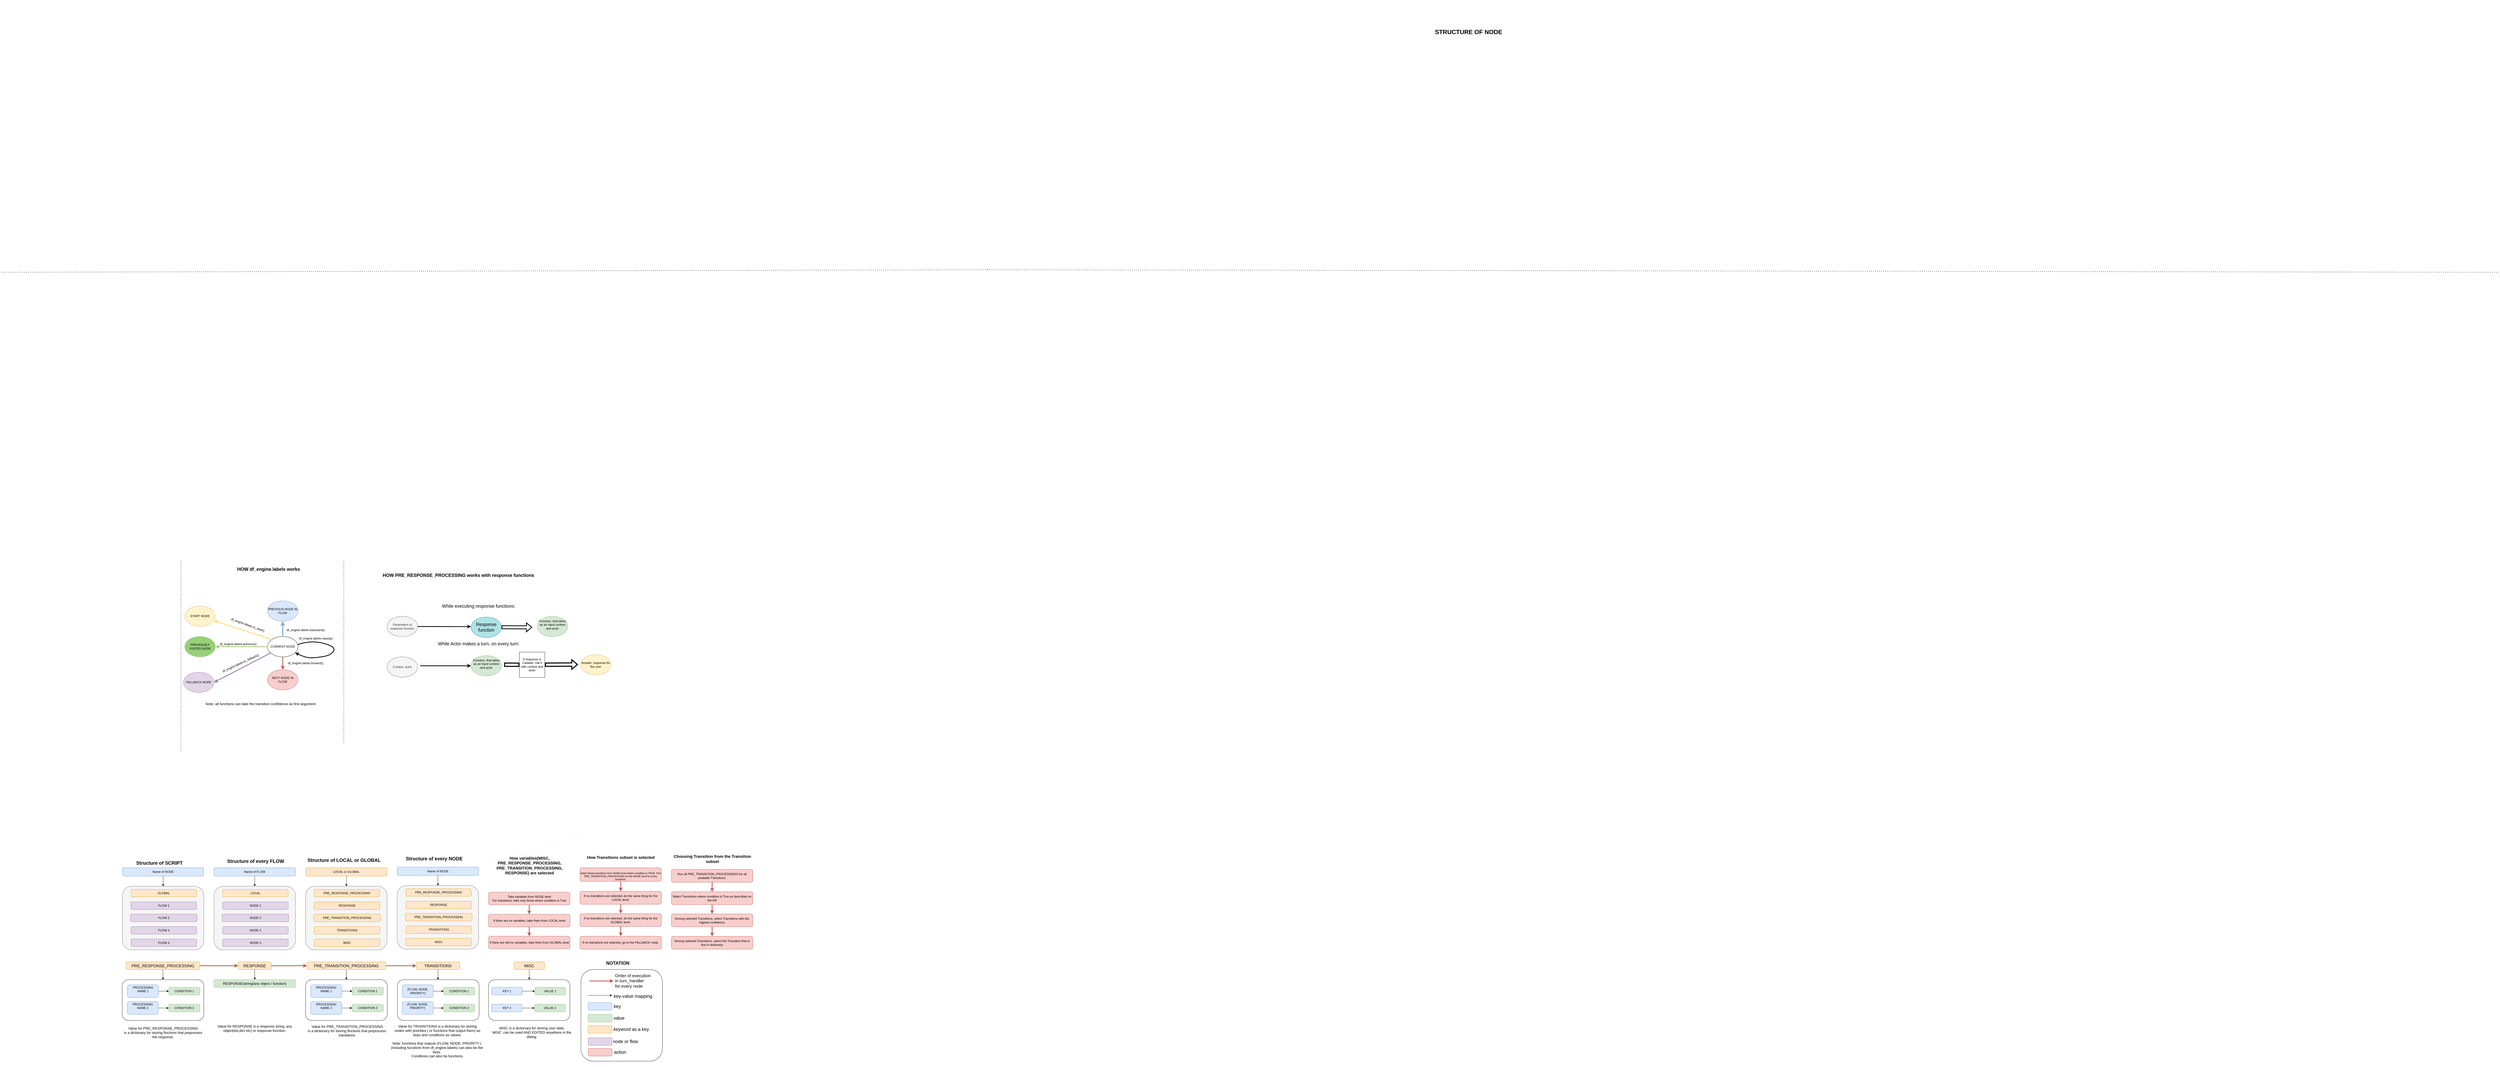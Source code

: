 <mxfile version="14.9.8" type="google"><diagram id="ZozP5M7au8oOhmPym215" name="Page-1"><mxGraphModel dx="11843" dy="7187" grid="1" gridSize="10" guides="1" tooltips="1" connect="1" arrows="1" fold="1" page="1" pageScale="1" pageWidth="850" pageHeight="1100" math="0" shadow="0"><root><mxCell id="0"/><mxCell id="1" parent="0"/><mxCell id="LytQKXKxW46ozk3O3UgS-1024" value="&lt;font style=&quot;font-size: 24px&quot;&gt;&lt;b&gt;STRUCTURE OF NODE&lt;/b&gt;&lt;/font&gt;" style="text;html=1;strokeColor=none;fillColor=none;align=center;verticalAlign=middle;whiteSpace=wrap;rounded=0;fontSize=25;" parent="1" vertex="1"><mxGeometry x="1641.59" y="-1090" width="495.78" height="250" as="geometry"/></mxCell><mxCell id="LytQKXKxW46ozk3O3UgS-1125" value="" style="endArrow=none;dashed=1;html=1;dashPattern=1 3;strokeWidth=2;fontSize=25;" parent="1" edge="1"><mxGeometry width="50" height="50" relative="1" as="geometry"><mxPoint y="-30" as="sourcePoint"/><mxPoint x="5940" y="-20" as="targetPoint"/></mxGeometry></mxCell><mxCell id="OooqWEhw0Vrew64uAaYq-305" value="" style="endArrow=none;dashed=1;html=1;dashPattern=1 3;strokeWidth=2;rounded=0;fontSize=12;" parent="1" edge="1"><mxGeometry width="50" height="50" relative="1" as="geometry"><mxPoint y="-30" as="sourcePoint"/><mxPoint x="-3880" y="-20" as="targetPoint"/></mxGeometry></mxCell><mxCell id="BjopFAu5UiXrrNsZBFAY-395" value="&lt;div&gt;Note: functions that outputs (FLOW, NODE, PRIORITY ) (including functions from df_engine.labels) can also be the keys.&lt;/div&gt;&lt;div&gt;&amp;nbsp;Conditions can also be functions.&lt;br&gt;&lt;/div&gt;" style="text;html=1;strokeColor=none;fillColor=none;align=center;verticalAlign=middle;whiteSpace=wrap;rounded=0;fontSize=14;" parent="1" vertex="1"><mxGeometry x="-2350.61" y="3020" width="374.09" height="30" as="geometry"/></mxCell><mxCell id="BjopFAu5UiXrrNsZBFAY-550" value="&lt;div&gt;Value for PRE_RESPONSE_PROCESSING&lt;/div&gt;&lt;div&gt;is a dictionary for storing finctions that preprocess the response.&lt;br&gt;&lt;/div&gt;" style="text;html=1;strokeColor=none;fillColor=none;align=center;verticalAlign=middle;whiteSpace=wrap;rounded=0;fontSize=14;" parent="1" vertex="1"><mxGeometry x="-3400" y="2929.06" width="320" height="78.07" as="geometry"/></mxCell><mxCell id="BjopFAu5UiXrrNsZBFAY-551" value="&lt;div&gt;Value for PRE_TRANSITION_PROCESSING&lt;br&gt;&lt;/div&gt;&lt;div&gt;is a dictionary for storing finctions that preprocess&amp;nbsp; transitions.&lt;br&gt;&lt;/div&gt;" style="text;html=1;strokeColor=none;fillColor=none;align=center;verticalAlign=middle;whiteSpace=wrap;rounded=0;fontSize=14;" parent="1" vertex="1"><mxGeometry x="-2680.61" y="2920" width="330" height="82.05" as="geometry"/></mxCell><mxCell id="BjopFAu5UiXrrNsZBFAY-553" value="Value for RESPONSE is a response string, any object(list,dict etc) or response function." style="text;html=1;strokeColor=none;fillColor=none;align=center;verticalAlign=middle;whiteSpace=wrap;rounded=0;fontSize=14;" parent="1" vertex="1"><mxGeometry x="-3040" y="2921.99" width="320" height="58.01" as="geometry"/></mxCell><mxCell id="BjopFAu5UiXrrNsZBFAY-576" value="&lt;b&gt;&lt;font style=&quot;font-size: 19px;&quot;&gt;Structure of every FLOW&lt;/font&gt;&lt;/b&gt;" style="text;html=1;strokeColor=none;fillColor=none;align=center;verticalAlign=middle;whiteSpace=wrap;rounded=0;fontSize=14;" parent="1" vertex="1"><mxGeometry x="-3029.48" y="2280" width="305" height="30" as="geometry"/></mxCell><mxCell id="BjopFAu5UiXrrNsZBFAY-587" value="&lt;b&gt;&lt;font style=&quot;font-size: 19px;&quot;&gt;Structure of LOCAL or GLOBAL&lt;/font&gt;&lt;/b&gt;" style="text;html=1;strokeColor=none;fillColor=none;align=center;verticalAlign=middle;whiteSpace=wrap;rounded=0;fontSize=14;" parent="1" vertex="1"><mxGeometry x="-2697.28" y="2276.32" width="337.28" height="30" as="geometry"/></mxCell><mxCell id="BjopFAu5UiXrrNsZBFAY-609" value="&lt;b&gt;&lt;font style=&quot;font-size: 19px;&quot;&gt;Structure of every NODE&lt;/font&gt;&lt;/b&gt;" style="text;html=1;strokeColor=none;fillColor=none;align=center;verticalAlign=middle;whiteSpace=wrap;rounded=0;fontSize=14;" parent="1" vertex="1"><mxGeometry x="-2326.59" y="2270" width="305" height="30" as="geometry"/></mxCell><mxCell id="BjopFAu5UiXrrNsZBFAY-629" value="" style="edgeStyle=orthogonalEdgeStyle;rounded=1;jumpStyle=arc;orthogonalLoop=1;jettySize=auto;html=1;fontSize=14;endArrow=classicThin;endFill=0;targetPerimeterSpacing=6;strokeColor=#2617FF;strokeWidth=3;opacity=0;" parent="1" edge="1"><mxGeometry relative="1" as="geometry"><mxPoint x="-2873.54" y="2906.06" as="sourcePoint"/><mxPoint x="-2810" y="2956.26" as="targetPoint"/></mxGeometry></mxCell><mxCell id="BjopFAu5UiXrrNsZBFAY-673" value="&lt;font style=&quot;font-size: 16px;&quot;&gt;&lt;span style=&quot;&quot;&gt;TRANSITIONS&lt;/span&gt;&lt;/font&gt;" style="rounded=1;whiteSpace=wrap;html=1;fillColor=#ffe6cc;strokeColor=#d79b00;" parent="1" vertex="1"><mxGeometry x="-2245" y="2690" width="170" height="30" as="geometry"/></mxCell><mxCell id="NXCcqoJ5x8eY7eLQVWif-131" value="" style="edgeStyle=orthogonalEdgeStyle;rounded=1;jumpStyle=arc;orthogonalLoop=1;jettySize=auto;html=1;fontSize=16;endArrow=classicThin;endFill=0;targetPerimeterSpacing=6;strokeColor=#000000;strokeWidth=0;" parent="1" target="BjopFAu5UiXrrNsZBFAY-744" edge="1"><mxGeometry relative="1" as="geometry"><mxPoint x="-2537.4" y="2780" as="sourcePoint"/></mxGeometry></mxCell><mxCell id="BjopFAu5UiXrrNsZBFAY-744" value="&lt;font style=&quot;font-size: 16px;&quot;&gt;PRE_TRANSITION_PROCESSING&lt;/font&gt;" style="rounded=1;whiteSpace=wrap;html=1;fillColor=#ffe6cc;strokeColor=#d79b00;" parent="1" vertex="1"><mxGeometry x="-2675" y="2690" width="310" height="30" as="geometry"/></mxCell><mxCell id="BjopFAu5UiXrrNsZBFAY-780" value="&lt;font style=&quot;font-size: 16px;&quot;&gt;PRE_RESPONSE_PROCESSING&lt;/font&gt;" style="rounded=1;whiteSpace=wrap;html=1;fillColor=#ffe6cc;strokeColor=#d79b00;" parent="1" vertex="1"><mxGeometry x="-3385.78" y="2690" width="290" height="30" as="geometry"/></mxCell><mxCell id="NXCcqoJ5x8eY7eLQVWif-74" value="&lt;font style=&quot;font-size: 16px;&quot;&gt;RESPONSE&lt;/font&gt;" style="rounded=1;whiteSpace=wrap;html=1;fillColor=#ffe6cc;strokeColor=#d79b00;" parent="1" vertex="1"><mxGeometry x="-2945.15" y="2690" width="130" height="30" as="geometry"/></mxCell><mxCell id="NXCcqoJ5x8eY7eLQVWif-93" value="" style="endArrow=classicThin;html=1;rounded=1;fontSize=14;strokeWidth=0;endFill=0;strokeColor=#000000;exitX=0;exitY=1;exitDx=0;exitDy=0;targetPerimeterSpacing=6;jumpStyle=arc;" parent="1" edge="1"><mxGeometry width="50" height="50" relative="1" as="geometry"><mxPoint x="-1590" y="2195.09" as="sourcePoint"/><mxPoint x="-1960.21" y="2300" as="targetPoint"/></mxGeometry></mxCell><mxCell id="NXCcqoJ5x8eY7eLQVWif-136" value="" style="endArrow=classic;html=1;rounded=0;fontSize=14;exitX=1;exitY=0.5;exitDx=0;exitDy=0;entryX=0;entryY=0.5;entryDx=0;entryDy=0;strokeWidth=3;fillColor=#f8cecc;strokeColor=#b85450;" parent="1" source="BjopFAu5UiXrrNsZBFAY-780" target="NXCcqoJ5x8eY7eLQVWif-74" edge="1"><mxGeometry width="50" height="50" relative="1" as="geometry"><mxPoint x="-3250" y="3190" as="sourcePoint"/><mxPoint x="-3250" y="3244.16" as="targetPoint"/></mxGeometry></mxCell><mxCell id="NXCcqoJ5x8eY7eLQVWif-137" value="" style="endArrow=classic;html=1;rounded=0;fontSize=14;exitX=1;exitY=0.5;exitDx=0;exitDy=0;entryX=0;entryY=0.5;entryDx=0;entryDy=0;strokeWidth=3;fillColor=#f8cecc;strokeColor=#b85450;" parent="1" source="NXCcqoJ5x8eY7eLQVWif-74" target="BjopFAu5UiXrrNsZBFAY-744" edge="1"><mxGeometry width="50" height="50" relative="1" as="geometry"><mxPoint x="-3110" y="3200" as="sourcePoint"/><mxPoint x="-3110" y="3254.16" as="targetPoint"/></mxGeometry></mxCell><mxCell id="1epE4mBPHcgr59bw0u-g-73" value="" style="endArrow=classic;html=1;rounded=0;fontSize=14;exitX=1;exitY=0.5;exitDx=0;exitDy=0;entryX=0;entryY=0.5;entryDx=0;entryDy=0;strokeWidth=3;fillColor=#f8cecc;strokeColor=#b85450;" parent="1" source="BjopFAu5UiXrrNsZBFAY-744" target="BjopFAu5UiXrrNsZBFAY-673" edge="1"><mxGeometry width="50" height="50" relative="1" as="geometry"><mxPoint x="-3200" y="3230" as="sourcePoint"/><mxPoint x="-3200" y="3284.16" as="targetPoint"/></mxGeometry></mxCell><mxCell id="EnEMJN5YBwTXf3Y17INT-78" value="&lt;b&gt;&lt;font style=&quot;font-size: 19px;&quot;&gt;Structure of SCRIPT&lt;/font&gt;&lt;/b&gt;" style="text;html=1;strokeColor=none;fillColor=none;align=center;verticalAlign=middle;whiteSpace=wrap;rounded=0;fontSize=14;" parent="1" vertex="1"><mxGeometry x="-3407.5" y="2287.36" width="305" height="30" as="geometry"/></mxCell><mxCell id="aYdnF5WnU4kSD03lUbln-180" value="" style="group" parent="1" connectable="0" vertex="1"><mxGeometry x="-2320" y="2317.36" width="320" height="322.64" as="geometry"/></mxCell><mxCell id="BjopFAu5UiXrrNsZBFAY-605" value="" style="edgeStyle=orthogonalEdgeStyle;rounded=1;jumpStyle=arc;orthogonalLoop=1;jettySize=auto;html=1;fontSize=14;endArrow=classicThin;endFill=0;targetPerimeterSpacing=6;strokeColor=#2617FF;strokeWidth=3;opacity=0;" parent="aYdnF5WnU4kSD03lUbln-180" source="BjopFAu5UiXrrNsZBFAY-607" edge="1"><mxGeometry relative="1" as="geometry"><mxPoint x="166.143" y="114.8" as="targetPoint"/></mxGeometry></mxCell><mxCell id="BjopFAu5UiXrrNsZBFAY-606" value="" style="edgeStyle=orthogonalEdgeStyle;rounded=1;jumpStyle=arc;orthogonalLoop=1;jettySize=auto;html=1;fontSize=14;endArrow=classicThin;endFill=0;targetPerimeterSpacing=6;strokeColor=#000000;strokeWidth=0;" parent="aYdnF5WnU4kSD03lUbln-180" source="BjopFAu5UiXrrNsZBFAY-607" edge="1"><mxGeometry relative="1" as="geometry"><mxPoint x="166.143" y="114.8" as="targetPoint"/></mxGeometry></mxCell><mxCell id="BjopFAu5UiXrrNsZBFAY-607" value="&lt;div&gt;Name of NODE&lt;br&gt;&lt;/div&gt;" style="rounded=1;whiteSpace=wrap;html=1;fillColor=#dae8fc;strokeColor=#6c8ebf;shadow=0;glass=0;sketch=0;" parent="aYdnF5WnU4kSD03lUbln-180" vertex="1"><mxGeometry width="320" height="32.64" as="geometry"/></mxCell><mxCell id="aYdnF5WnU4kSD03lUbln-160" value="" style="group" parent="aYdnF5WnU4kSD03lUbln-180" connectable="0" vertex="1"><mxGeometry y="72.64" width="320" height="250" as="geometry"/></mxCell><mxCell id="aYdnF5WnU4kSD03lUbln-118" value="" style="rounded=1;whiteSpace=wrap;html=1;verticalAlign=top;fillColor=#f5f5f5;strokeColor=#666666;fontColor=#333333;" parent="aYdnF5WnU4kSD03lUbln-160" vertex="1"><mxGeometry width="320" height="250" as="geometry"/></mxCell><mxCell id="aYdnF5WnU4kSD03lUbln-119" value="PRE_RESPONSE_PROCESSING" style="rounded=1;whiteSpace=wrap;html=1;fillColor=#ffe6cc;strokeColor=#d79b00;" parent="aYdnF5WnU4kSD03lUbln-160" vertex="1"><mxGeometry x="34.21" y="12.72" width="256.95" height="29.19" as="geometry"/></mxCell><mxCell id="aYdnF5WnU4kSD03lUbln-120" value="RESPONSE" style="rounded=1;whiteSpace=wrap;html=1;fillColor=#ffe6cc;strokeColor=#d79b00;" parent="aYdnF5WnU4kSD03lUbln-160" vertex="1"><mxGeometry x="33.71" y="61.47" width="257.95" height="30" as="geometry"/></mxCell><mxCell id="aYdnF5WnU4kSD03lUbln-121" value="PRE_TRANSITION_PROCESSING" style="rounded=1;whiteSpace=wrap;html=1;fillColor=#ffe6cc;strokeColor=#d79b00;" parent="aYdnF5WnU4kSD03lUbln-160" vertex="1"><mxGeometry x="31.69" y="109.47" width="261.99" height="30" as="geometry"/></mxCell><mxCell id="aYdnF5WnU4kSD03lUbln-122" value="TRANSITIONS" style="rounded=1;whiteSpace=wrap;html=1;fillColor=#ffe6cc;strokeColor=#d79b00;" parent="aYdnF5WnU4kSD03lUbln-160" vertex="1"><mxGeometry x="33.71" y="158.47" width="257.95" height="30" as="geometry"/></mxCell><mxCell id="aYdnF5WnU4kSD03lUbln-123" value="MISC" style="rounded=1;whiteSpace=wrap;html=1;fillColor=#ffe6cc;strokeColor=#d79b00;" parent="aYdnF5WnU4kSD03lUbln-160" vertex="1"><mxGeometry x="33.71" y="207.29" width="257.95" height="30" as="geometry"/></mxCell><mxCell id="aYdnF5WnU4kSD03lUbln-178" value="" style="endArrow=classic;html=1;rounded=1;fontSize=17;targetPerimeterSpacing=6;strokeColor=#000000;strokeWidth=1;jumpStyle=arc;exitX=0.5;exitY=1;exitDx=0;exitDy=0;entryX=0.5;entryY=0;entryDx=0;entryDy=0;" parent="aYdnF5WnU4kSD03lUbln-180" source="BjopFAu5UiXrrNsZBFAY-607" target="aYdnF5WnU4kSD03lUbln-118" edge="1"><mxGeometry width="50" height="50" relative="1" as="geometry"><mxPoint x="230" y="82.64" as="sourcePoint"/><mxPoint x="280" y="32.64" as="targetPoint"/></mxGeometry></mxCell><mxCell id="aYdnF5WnU4kSD03lUbln-183" value="" style="group" parent="1" connectable="0" vertex="1"><mxGeometry x="-2680" y="2320" width="320" height="322.64" as="geometry"/></mxCell><mxCell id="aYdnF5WnU4kSD03lUbln-184" value="" style="edgeStyle=orthogonalEdgeStyle;rounded=1;jumpStyle=arc;orthogonalLoop=1;jettySize=auto;html=1;fontSize=14;endArrow=classicThin;endFill=0;targetPerimeterSpacing=6;strokeColor=#2617FF;strokeWidth=3;opacity=0;" parent="aYdnF5WnU4kSD03lUbln-183" source="aYdnF5WnU4kSD03lUbln-186" edge="1"><mxGeometry relative="1" as="geometry"><mxPoint x="166.143" y="114.8" as="targetPoint"/></mxGeometry></mxCell><mxCell id="aYdnF5WnU4kSD03lUbln-185" value="" style="edgeStyle=orthogonalEdgeStyle;rounded=1;jumpStyle=arc;orthogonalLoop=1;jettySize=auto;html=1;fontSize=14;endArrow=classicThin;endFill=0;targetPerimeterSpacing=6;strokeColor=#000000;strokeWidth=0;" parent="aYdnF5WnU4kSD03lUbln-183" source="aYdnF5WnU4kSD03lUbln-186" edge="1"><mxGeometry relative="1" as="geometry"><mxPoint x="166.143" y="114.8" as="targetPoint"/></mxGeometry></mxCell><mxCell id="aYdnF5WnU4kSD03lUbln-186" value="LOCAL or GLOBAL" style="rounded=1;whiteSpace=wrap;html=1;fillColor=#ffe6cc;strokeColor=#d79b00;shadow=0;glass=0;sketch=0;" parent="aYdnF5WnU4kSD03lUbln-183" vertex="1"><mxGeometry width="320" height="32.64" as="geometry"/></mxCell><mxCell id="aYdnF5WnU4kSD03lUbln-187" value="" style="group" parent="aYdnF5WnU4kSD03lUbln-183" connectable="0" vertex="1"><mxGeometry y="72.64" width="320" height="250" as="geometry"/></mxCell><mxCell id="aYdnF5WnU4kSD03lUbln-188" value="" style="rounded=1;whiteSpace=wrap;html=1;verticalAlign=top;fillColor=#f5f5f5;strokeColor=#666666;fontColor=#333333;" parent="aYdnF5WnU4kSD03lUbln-187" vertex="1"><mxGeometry width="320" height="250" as="geometry"/></mxCell><mxCell id="aYdnF5WnU4kSD03lUbln-189" value="PRE_RESPONSE_PROCESSING" style="rounded=1;whiteSpace=wrap;html=1;fillColor=#ffe6cc;strokeColor=#d79b00;" parent="aYdnF5WnU4kSD03lUbln-187" vertex="1"><mxGeometry x="34.21" y="12.72" width="256.95" height="29.19" as="geometry"/></mxCell><mxCell id="aYdnF5WnU4kSD03lUbln-190" value="RESPONSE" style="rounded=1;whiteSpace=wrap;html=1;fillColor=#ffe6cc;strokeColor=#d79b00;" parent="aYdnF5WnU4kSD03lUbln-187" vertex="1"><mxGeometry x="33.71" y="61.47" width="257.95" height="30" as="geometry"/></mxCell><mxCell id="aYdnF5WnU4kSD03lUbln-191" value="PRE_TRANSITION_PROCESSING" style="rounded=1;whiteSpace=wrap;html=1;fillColor=#ffe6cc;strokeColor=#d79b00;" parent="aYdnF5WnU4kSD03lUbln-187" vertex="1"><mxGeometry x="31.69" y="109.47" width="261.99" height="30" as="geometry"/></mxCell><mxCell id="aYdnF5WnU4kSD03lUbln-192" value="TRANSITIONS" style="rounded=1;whiteSpace=wrap;html=1;fillColor=#ffe6cc;strokeColor=#d79b00;" parent="aYdnF5WnU4kSD03lUbln-187" vertex="1"><mxGeometry x="33.71" y="158.47" width="257.95" height="30" as="geometry"/></mxCell><mxCell id="aYdnF5WnU4kSD03lUbln-193" value="MISC" style="rounded=1;whiteSpace=wrap;html=1;fillColor=#ffe6cc;strokeColor=#d79b00;" parent="aYdnF5WnU4kSD03lUbln-187" vertex="1"><mxGeometry x="33.71" y="207.29" width="257.95" height="30" as="geometry"/></mxCell><mxCell id="aYdnF5WnU4kSD03lUbln-194" value="" style="endArrow=classic;html=1;rounded=1;fontSize=17;targetPerimeterSpacing=6;strokeColor=#000000;strokeWidth=1;jumpStyle=arc;exitX=0.5;exitY=1;exitDx=0;exitDy=0;entryX=0.5;entryY=0;entryDx=0;entryDy=0;" parent="aYdnF5WnU4kSD03lUbln-183" source="aYdnF5WnU4kSD03lUbln-186" target="aYdnF5WnU4kSD03lUbln-188" edge="1"><mxGeometry width="50" height="50" relative="1" as="geometry"><mxPoint x="230" y="82.64" as="sourcePoint"/><mxPoint x="280" y="32.64" as="targetPoint"/></mxGeometry></mxCell><mxCell id="aYdnF5WnU4kSD03lUbln-207" value="" style="group" parent="1" connectable="0" vertex="1"><mxGeometry x="-3400" y="2320" width="320" height="322.64" as="geometry"/></mxCell><mxCell id="aYdnF5WnU4kSD03lUbln-208" value="" style="edgeStyle=orthogonalEdgeStyle;rounded=1;jumpStyle=arc;orthogonalLoop=1;jettySize=auto;html=1;fontSize=14;endArrow=classicThin;endFill=0;targetPerimeterSpacing=6;strokeColor=#2617FF;strokeWidth=3;opacity=0;" parent="aYdnF5WnU4kSD03lUbln-207" source="aYdnF5WnU4kSD03lUbln-210" edge="1"><mxGeometry relative="1" as="geometry"><mxPoint x="166.143" y="114.8" as="targetPoint"/></mxGeometry></mxCell><mxCell id="aYdnF5WnU4kSD03lUbln-209" value="" style="edgeStyle=orthogonalEdgeStyle;rounded=1;jumpStyle=arc;orthogonalLoop=1;jettySize=auto;html=1;fontSize=14;endArrow=classicThin;endFill=0;targetPerimeterSpacing=6;strokeColor=#000000;strokeWidth=0;" parent="aYdnF5WnU4kSD03lUbln-207" source="aYdnF5WnU4kSD03lUbln-210" edge="1"><mxGeometry relative="1" as="geometry"><mxPoint x="166.143" y="114.8" as="targetPoint"/></mxGeometry></mxCell><mxCell id="aYdnF5WnU4kSD03lUbln-210" value="&lt;div&gt;Name of NODE&lt;br&gt;&lt;/div&gt;" style="rounded=1;whiteSpace=wrap;html=1;fillColor=#dae8fc;strokeColor=#6c8ebf;shadow=0;glass=0;sketch=0;" parent="aYdnF5WnU4kSD03lUbln-207" vertex="1"><mxGeometry width="320" height="32.64" as="geometry"/></mxCell><mxCell id="aYdnF5WnU4kSD03lUbln-211" value="" style="group" parent="aYdnF5WnU4kSD03lUbln-207" connectable="0" vertex="1"><mxGeometry y="72.64" width="320" height="250" as="geometry"/></mxCell><mxCell id="aYdnF5WnU4kSD03lUbln-212" value="" style="rounded=1;whiteSpace=wrap;html=1;verticalAlign=top;fillColor=#f5f5f5;strokeColor=#666666;fontColor=#333333;" parent="aYdnF5WnU4kSD03lUbln-211" vertex="1"><mxGeometry width="320" height="250" as="geometry"/></mxCell><mxCell id="aYdnF5WnU4kSD03lUbln-213" value="GLOBAL" style="rounded=1;whiteSpace=wrap;html=1;fillColor=#ffe6cc;strokeColor=#d79b00;" parent="aYdnF5WnU4kSD03lUbln-211" vertex="1"><mxGeometry x="34.21" y="12.72" width="256.95" height="29.19" as="geometry"/></mxCell><mxCell id="aYdnF5WnU4kSD03lUbln-214" value="FLOW 1" style="rounded=1;whiteSpace=wrap;html=1;fillColor=#e1d5e7;strokeColor=#9673a6;" parent="aYdnF5WnU4kSD03lUbln-211" vertex="1"><mxGeometry x="33.71" y="61.47" width="257.95" height="30" as="geometry"/></mxCell><mxCell id="aYdnF5WnU4kSD03lUbln-215" value="FLOW 2" style="rounded=1;whiteSpace=wrap;html=1;fillColor=#e1d5e7;strokeColor=#9673a6;" parent="aYdnF5WnU4kSD03lUbln-211" vertex="1"><mxGeometry x="31.69" y="109.47" width="261.99" height="30" as="geometry"/></mxCell><mxCell id="aYdnF5WnU4kSD03lUbln-216" value="FLOW 3" style="rounded=1;whiteSpace=wrap;html=1;fillColor=#e1d5e7;strokeColor=#9673a6;" parent="aYdnF5WnU4kSD03lUbln-211" vertex="1"><mxGeometry x="33.71" y="158.47" width="257.95" height="30" as="geometry"/></mxCell><mxCell id="aYdnF5WnU4kSD03lUbln-217" value="FLOW 4" style="rounded=1;whiteSpace=wrap;html=1;fillColor=#e1d5e7;strokeColor=#9673a6;" parent="aYdnF5WnU4kSD03lUbln-211" vertex="1"><mxGeometry x="33.71" y="207.29" width="257.95" height="30" as="geometry"/></mxCell><mxCell id="aYdnF5WnU4kSD03lUbln-218" value="" style="endArrow=classic;html=1;rounded=1;fontSize=17;targetPerimeterSpacing=6;strokeColor=#000000;strokeWidth=1;jumpStyle=arc;exitX=0.5;exitY=1;exitDx=0;exitDy=0;entryX=0.5;entryY=0;entryDx=0;entryDy=0;" parent="aYdnF5WnU4kSD03lUbln-207" source="aYdnF5WnU4kSD03lUbln-210" target="aYdnF5WnU4kSD03lUbln-212" edge="1"><mxGeometry width="50" height="50" relative="1" as="geometry"><mxPoint x="230" y="82.64" as="sourcePoint"/><mxPoint x="280" y="32.64" as="targetPoint"/></mxGeometry></mxCell><mxCell id="aYdnF5WnU4kSD03lUbln-196" value="" style="edgeStyle=orthogonalEdgeStyle;rounded=1;jumpStyle=arc;orthogonalLoop=1;jettySize=auto;html=1;fontSize=14;endArrow=classicThin;endFill=0;targetPerimeterSpacing=6;strokeColor=#2617FF;strokeWidth=3;opacity=0;" parent="1" source="aYdnF5WnU4kSD03lUbln-198" edge="1"><mxGeometry relative="1" as="geometry"><mxPoint x="-2873.857" y="2434.8" as="targetPoint"/></mxGeometry></mxCell><mxCell id="aYdnF5WnU4kSD03lUbln-197" value="" style="edgeStyle=orthogonalEdgeStyle;rounded=1;jumpStyle=arc;orthogonalLoop=1;jettySize=auto;html=1;fontSize=14;endArrow=classicThin;endFill=0;targetPerimeterSpacing=6;strokeColor=#000000;strokeWidth=0;" parent="1" source="aYdnF5WnU4kSD03lUbln-198" edge="1"><mxGeometry relative="1" as="geometry"><mxPoint x="-2873.857" y="2434.8" as="targetPoint"/></mxGeometry></mxCell><mxCell id="aYdnF5WnU4kSD03lUbln-198" value="&lt;div&gt;Name of FLOW&lt;br&gt;&lt;/div&gt;" style="rounded=1;whiteSpace=wrap;html=1;fillColor=#dae8fc;strokeColor=#6c8ebf;shadow=0;glass=0;sketch=0;" parent="1" vertex="1"><mxGeometry x="-3040" y="2320" width="320" height="32.64" as="geometry"/></mxCell><mxCell id="aYdnF5WnU4kSD03lUbln-199" value="" style="group" parent="1" connectable="0" vertex="1"><mxGeometry x="-3040" y="2392.64" width="320" height="250" as="geometry"/></mxCell><mxCell id="aYdnF5WnU4kSD03lUbln-200" value="" style="rounded=1;whiteSpace=wrap;html=1;verticalAlign=top;fillColor=#f5f5f5;strokeColor=#666666;fontColor=#333333;" parent="aYdnF5WnU4kSD03lUbln-199" vertex="1"><mxGeometry width="320" height="250" as="geometry"/></mxCell><mxCell id="aYdnF5WnU4kSD03lUbln-201" value="LOCAL" style="rounded=1;whiteSpace=wrap;html=1;fillColor=#ffe6cc;strokeColor=#d79b00;" parent="aYdnF5WnU4kSD03lUbln-199" vertex="1"><mxGeometry x="34.21" y="12.72" width="256.95" height="29.19" as="geometry"/></mxCell><mxCell id="aYdnF5WnU4kSD03lUbln-202" value="NODE 1" style="rounded=1;whiteSpace=wrap;html=1;fillColor=#e1d5e7;strokeColor=#9673a6;" parent="aYdnF5WnU4kSD03lUbln-199" vertex="1"><mxGeometry x="33.71" y="61.47" width="257.95" height="30" as="geometry"/></mxCell><mxCell id="aYdnF5WnU4kSD03lUbln-203" value="NODE 2" style="rounded=1;whiteSpace=wrap;html=1;fillColor=#e1d5e7;strokeColor=#9673a6;" parent="aYdnF5WnU4kSD03lUbln-199" vertex="1"><mxGeometry x="31.69" y="109.47" width="261.99" height="30" as="geometry"/></mxCell><mxCell id="aYdnF5WnU4kSD03lUbln-204" value="NODE 3" style="rounded=1;whiteSpace=wrap;html=1;fillColor=#e1d5e7;strokeColor=#9673a6;" parent="aYdnF5WnU4kSD03lUbln-199" vertex="1"><mxGeometry x="33.71" y="158.47" width="257.95" height="30" as="geometry"/></mxCell><mxCell id="aYdnF5WnU4kSD03lUbln-205" value="NODE 4" style="rounded=1;whiteSpace=wrap;html=1;fillColor=#e1d5e7;strokeColor=#9673a6;" parent="aYdnF5WnU4kSD03lUbln-199" vertex="1"><mxGeometry x="33.71" y="207.29" width="257.95" height="30" as="geometry"/></mxCell><mxCell id="aYdnF5WnU4kSD03lUbln-206" value="" style="endArrow=classic;html=1;rounded=1;fontSize=17;targetPerimeterSpacing=6;strokeColor=#000000;strokeWidth=1;jumpStyle=arc;exitX=0.5;exitY=1;exitDx=0;exitDy=0;entryX=0.5;entryY=0;entryDx=0;entryDy=0;" parent="1" source="aYdnF5WnU4kSD03lUbln-198" target="aYdnF5WnU4kSD03lUbln-200" edge="1"><mxGeometry width="50" height="50" relative="1" as="geometry"><mxPoint x="-2810" y="2402.64" as="sourcePoint"/><mxPoint x="-2760" y="2352.64" as="targetPoint"/></mxGeometry></mxCell><mxCell id="-yYdBchyBPoI4lhnsM6v-75" value="KEY 1" style="rounded=1;whiteSpace=wrap;html=1;fillColor=#dae8fc;strokeColor=#6c8ebf;" parent="1" vertex="1"><mxGeometry x="-1949.09" y="2789.95" width="120" height="30" as="geometry"/></mxCell><mxCell id="BjopFAu5UiXrrNsZBFAY-552" value="Value for TRANSITIONS is a dictionary for storing nodes with priorities ( or functions that output them) as keys and conditions as values." style="text;html=1;strokeColor=none;fillColor=none;align=center;verticalAlign=middle;whiteSpace=wrap;rounded=0;fontSize=14;" parent="1" vertex="1"><mxGeometry x="-2337.24" y="2920" width="350" height="80.36" as="geometry"/></mxCell><mxCell id="-yYdBchyBPoI4lhnsM6v-88" value="&lt;font style=&quot;font-size: 14px;&quot;&gt;RESPONSE(string/any object / function)&lt;/font&gt;" style="rounded=1;whiteSpace=wrap;html=1;shadow=0;glass=0;sketch=0;fontSize=17;fillColor=#d5e8d4;strokeColor=#82b366;" parent="1" vertex="1"><mxGeometry x="-3040" y="2760" width="320.3" height="30" as="geometry"/></mxCell><mxCell id="aktl2IbyqVoJkWbGqE2A-82" value="" style="endArrow=classic;html=1;rounded=1;fontSize=17;targetPerimeterSpacing=6;strokeColor=#000000;strokeWidth=1;jumpStyle=arc;exitX=0.5;exitY=1;exitDx=0;exitDy=0;entryX=0.5;entryY=0;entryDx=0;entryDy=0;" parent="1" source="BjopFAu5UiXrrNsZBFAY-780" target="aYdnF5WnU4kSD03lUbln-248" edge="1"><mxGeometry width="50" height="50" relative="1" as="geometry"><mxPoint x="-3030" y="2790" as="sourcePoint"/><mxPoint x="-2980" y="2740" as="targetPoint"/></mxGeometry></mxCell><mxCell id="aktl2IbyqVoJkWbGqE2A-83" value="" style="endArrow=classic;html=1;rounded=1;fontSize=17;targetPerimeterSpacing=6;strokeColor=#000000;strokeWidth=1;jumpStyle=arc;exitX=0.5;exitY=1;exitDx=0;exitDy=0;entryX=0.5;entryY=0;entryDx=0;entryDy=0;" parent="1" source="NXCcqoJ5x8eY7eLQVWif-74" target="-yYdBchyBPoI4lhnsM6v-88" edge="1"><mxGeometry width="50" height="50" relative="1" as="geometry"><mxPoint x="-3030" y="2790" as="sourcePoint"/><mxPoint x="-2980" y="2740" as="targetPoint"/></mxGeometry></mxCell><mxCell id="aktl2IbyqVoJkWbGqE2A-86" value="" style="endArrow=classic;html=1;rounded=1;fontSize=17;targetPerimeterSpacing=6;strokeColor=#000000;strokeWidth=1;jumpStyle=arc;entryX=0.5;entryY=0;entryDx=0;entryDy=0;exitX=0.5;exitY=1;exitDx=0;exitDy=0;" parent="1" source="BjopFAu5UiXrrNsZBFAY-744" edge="1"><mxGeometry width="50" height="50" relative="1" as="geometry"><mxPoint x="-3030" y="2790" as="sourcePoint"/><mxPoint x="-2520.152" y="2760" as="targetPoint"/></mxGeometry></mxCell><mxCell id="aktl2IbyqVoJkWbGqE2A-89" value="" style="endArrow=classic;html=1;rounded=1;fontSize=17;targetPerimeterSpacing=6;strokeColor=#000000;strokeWidth=1;jumpStyle=arc;exitX=0.5;exitY=1;exitDx=0;exitDy=0;entryX=0.5;entryY=0;entryDx=0;entryDy=0;" parent="1" source="NXCcqoJ5x8eY7eLQVWif-122" target="-yYdBchyBPoI4lhnsM6v-78" edge="1"><mxGeometry width="50" height="50" relative="1" as="geometry"><mxPoint x="-2230" y="2790" as="sourcePoint"/><mxPoint x="-1802" y="2780" as="targetPoint"/></mxGeometry></mxCell><mxCell id="aktl2IbyqVoJkWbGqE2A-90" value="" style="endArrow=classic;html=1;rounded=1;fontSize=17;targetPerimeterSpacing=6;strokeColor=#000000;strokeWidth=1;jumpStyle=arc;exitX=0.5;exitY=1;exitDx=0;exitDy=0;entryX=0.5;entryY=0;entryDx=0;entryDy=0;" parent="1" source="BjopFAu5UiXrrNsZBFAY-673" edge="1"><mxGeometry width="50" height="50" relative="1" as="geometry"><mxPoint x="-2230" y="2790" as="sourcePoint"/><mxPoint x="-2160.0" y="2760" as="targetPoint"/></mxGeometry></mxCell><mxCell id="fRKevVgVA1sIDnFC-OJO-73" value="&lt;div style=&quot;&quot;&gt;&lt;font style=&quot;font-size: 16px;&quot;&gt;How variables(MISC, PRE_RESPONSE_PROCESSING,&lt;/font&gt;&lt;/div&gt;&lt;div style=&quot;&quot;&gt;&lt;font style=&quot;font-size: 16px;&quot;&gt;PRE_TRANSITION_PROCESSING, RESPONSE) are selected&lt;/font&gt;&lt;br&gt;&lt;/div&gt;" style="text;html=1;strokeColor=none;fillColor=none;align=center;verticalAlign=middle;whiteSpace=wrap;rounded=0;fontSize=16;fontStyle=1" parent="1" vertex="1"><mxGeometry x="-1960" y="2270" width="320" height="82.64" as="geometry"/></mxCell><mxCell id="aktl2IbyqVoJkWbGqE2A-109" value="&lt;font style=&quot;font-size: 18px;&quot;&gt;&lt;b style=&quot;&quot;&gt;NOTATION&lt;/b&gt;&lt;/font&gt;" style="text;html=1;strokeColor=none;fillColor=none;align=center;verticalAlign=middle;whiteSpace=wrap;rounded=0;fontSize=16;" parent="1" vertex="1"><mxGeometry x="-1605.8" y="2680" width="305" height="30" as="geometry"/></mxCell><mxCell id="fRKevVgVA1sIDnFC-OJO-127" value="" style="group" parent="1" connectable="0" vertex="1"><mxGeometry x="-1961.33" y="2415.84" width="320" height="310" as="geometry"/></mxCell><mxCell id="fRKevVgVA1sIDnFC-OJO-93" value="" style="edgeStyle=orthogonalEdgeStyle;rounded=1;jumpStyle=arc;orthogonalLoop=1;jettySize=auto;html=1;fontSize=14;endArrow=classicThin;endFill=0;targetPerimeterSpacing=6;strokeColor=#2617FF;strokeWidth=3;opacity=0;" parent="fRKevVgVA1sIDnFC-OJO-127" edge="1"><mxGeometry relative="1" as="geometry"><mxPoint x="180" y="22.64" as="sourcePoint"/><mxPoint x="186.143" y="104.8" as="targetPoint"/></mxGeometry></mxCell><mxCell id="fRKevVgVA1sIDnFC-OJO-97" value="&lt;div&gt;Take variables from NODE level&lt;/div&gt;&lt;div&gt;For transitions, take only those where condition is True&lt;br&gt;&lt;/div&gt;" style="rounded=1;whiteSpace=wrap;html=1;fillColor=#f8cecc;strokeColor=#b85450;" parent="fRKevVgVA1sIDnFC-OJO-127" vertex="1"><mxGeometry width="320" height="50" as="geometry"/></mxCell><mxCell id="fRKevVgVA1sIDnFC-OJO-99" value="If there are still no variables, take them from GLOBAL level" style="rounded=1;whiteSpace=wrap;html=1;fillColor=#f8cecc;strokeColor=#b85450;" parent="fRKevVgVA1sIDnFC-OJO-127" vertex="1"><mxGeometry y="173" width="320" height="50" as="geometry"/></mxCell><mxCell id="fRKevVgVA1sIDnFC-OJO-108" value="If there are no variables, take them from LOCAL level" style="rounded=1;whiteSpace=wrap;html=1;fillColor=#f8cecc;strokeColor=#b85450;" parent="fRKevVgVA1sIDnFC-OJO-127" vertex="1"><mxGeometry y="87" width="320" height="50" as="geometry"/></mxCell><mxCell id="fRKevVgVA1sIDnFC-OJO-110" value="" style="endArrow=classic;html=1;rounded=1;fontSize=17;targetPerimeterSpacing=6;strokeColor=#b85450;strokeWidth=3;jumpStyle=arc;exitX=0.5;exitY=1;exitDx=0;exitDy=0;entryX=0.5;entryY=0;entryDx=0;entryDy=0;fillColor=#f8cecc;" parent="fRKevVgVA1sIDnFC-OJO-127" source="fRKevVgVA1sIDnFC-OJO-97" target="fRKevVgVA1sIDnFC-OJO-108" edge="1"><mxGeometry width="50" height="50" relative="1" as="geometry"><mxPoint x="-330" as="sourcePoint"/><mxPoint x="-280" y="-50" as="targetPoint"/></mxGeometry></mxCell><mxCell id="fRKevVgVA1sIDnFC-OJO-117" value="" style="endArrow=classic;html=1;rounded=1;fontSize=17;targetPerimeterSpacing=6;strokeColor=#b85450;strokeWidth=3;jumpStyle=arc;exitX=0.5;exitY=1;exitDx=0;exitDy=0;entryX=0.5;entryY=0;entryDx=0;entryDy=0;fillColor=#f8cecc;" parent="fRKevVgVA1sIDnFC-OJO-127" source="fRKevVgVA1sIDnFC-OJO-108" target="fRKevVgVA1sIDnFC-OJO-99" edge="1"><mxGeometry width="50" height="50" relative="1" as="geometry"><mxPoint x="-330" y="-30" as="sourcePoint"/><mxPoint x="-280" y="-80" as="targetPoint"/></mxGeometry></mxCell><mxCell id="NXCcqoJ5x8eY7eLQVWif-122" value="&lt;font style=&quot;font-size: 16px;&quot;&gt;MISC&lt;/font&gt;" style="rounded=1;whiteSpace=wrap;html=1;fillColor=#ffe6cc;strokeColor=#d79b00;" parent="fRKevVgVA1sIDnFC-OJO-127" vertex="1"><mxGeometry x="100" y="274.16" width="120" height="30" as="geometry"/></mxCell><mxCell id="oJgFlt296e24SwLOWVlL-90" value="" style="endArrow=none;dashed=1;html=1;dashPattern=1 3;strokeWidth=2;rounded=1;fontSize=17;targetPerimeterSpacing=6;jumpStyle=arc;opacity=0;" parent="1" edge="1"><mxGeometry width="50" height="50" relative="1" as="geometry"><mxPoint x="-1610" y="3090" as="sourcePoint"/><mxPoint x="-1600" y="2250" as="targetPoint"/></mxGeometry></mxCell><mxCell id="TeRXlnlviIB7cjbaLaAw-73" value="" style="endArrow=none;dashed=1;html=1;dashPattern=1 3;strokeWidth=2;rounded=1;fontSize=17;targetPerimeterSpacing=6;opacity=0;jumpStyle=arc;" parent="1" edge="1"><mxGeometry width="50" height="50" relative="1" as="geometry"><mxPoint x="-1330" y="2750" as="sourcePoint"/><mxPoint x="-1260" y="2780" as="targetPoint"/></mxGeometry></mxCell><mxCell id="XinHMX2keqoao7bZj_V9-73" value="" style="group" parent="1" connectable="0" vertex="1"><mxGeometry x="-1290" y="2270" width="386.59" height="370" as="geometry"/></mxCell><mxCell id="fRKevVgVA1sIDnFC-OJO-128" value="" style="group" parent="XinHMX2keqoao7bZj_V9-73" connectable="0" vertex="1"><mxGeometry x="47.29" y="56.32" width="320" height="313.68" as="geometry"/></mxCell><mxCell id="fRKevVgVA1sIDnFC-OJO-129" value="" style="edgeStyle=orthogonalEdgeStyle;rounded=1;jumpStyle=arc;orthogonalLoop=1;jettySize=auto;html=1;fontSize=14;endArrow=classicThin;endFill=0;targetPerimeterSpacing=6;strokeColor=#2617FF;strokeWidth=3;opacity=0;" parent="fRKevVgVA1sIDnFC-OJO-128" edge="1"><mxGeometry relative="1" as="geometry"><mxPoint x="180" y="22.909" as="sourcePoint"/><mxPoint x="186.143" y="106.044" as="targetPoint"/></mxGeometry></mxCell><mxCell id="fRKevVgVA1sIDnFC-OJO-131" value="Run all PRE_TRANSITION_PROCESSINGS for all available Transitions." style="rounded=1;whiteSpace=wrap;html=1;fillColor=#f8cecc;strokeColor=#b85450;" parent="fRKevVgVA1sIDnFC-OJO-128" vertex="1"><mxGeometry width="320" height="50.594" as="geometry"/></mxCell><mxCell id="fRKevVgVA1sIDnFC-OJO-132" value="Among selected Transitions, select Transitions with the highest confidence" style="rounded=1;whiteSpace=wrap;html=1;fillColor=#f8cecc;strokeColor=#b85450;" parent="fRKevVgVA1sIDnFC-OJO-128" vertex="1"><mxGeometry y="175.054" width="320" height="50.594" as="geometry"/></mxCell><mxCell id="fRKevVgVA1sIDnFC-OJO-133" value="&lt;div&gt;Among selected Transitions, select the Transition that is first in dictionary&lt;br&gt;&lt;/div&gt;" style="rounded=1;whiteSpace=wrap;html=1;fillColor=#f8cecc;strokeColor=#b85450;" parent="fRKevVgVA1sIDnFC-OJO-128" vertex="1"><mxGeometry y="263.086" width="320" height="50.594" as="geometry"/></mxCell><mxCell id="fRKevVgVA1sIDnFC-OJO-134" value="Select Transitions where condition is True as described on the left" style="rounded=1;whiteSpace=wrap;html=1;fillColor=#f8cecc;strokeColor=#b85450;" parent="fRKevVgVA1sIDnFC-OJO-128" vertex="1"><mxGeometry y="88.033" width="320" height="50.594" as="geometry"/></mxCell><mxCell id="fRKevVgVA1sIDnFC-OJO-135" value="" style="endArrow=classic;html=1;rounded=1;fontSize=17;targetPerimeterSpacing=6;strokeColor=#b85450;strokeWidth=3;jumpStyle=arc;exitX=0.5;exitY=1;exitDx=0;exitDy=0;entryX=0.5;entryY=0;entryDx=0;entryDy=0;fillColor=#f8cecc;" parent="fRKevVgVA1sIDnFC-OJO-128" source="fRKevVgVA1sIDnFC-OJO-131" target="fRKevVgVA1sIDnFC-OJO-134" edge="1"><mxGeometry width="50" height="50" relative="1" as="geometry"><mxPoint x="-330" as="sourcePoint"/><mxPoint x="-280" y="-50.594" as="targetPoint"/></mxGeometry></mxCell><mxCell id="fRKevVgVA1sIDnFC-OJO-136" value="" style="endArrow=classic;html=1;rounded=1;fontSize=17;targetPerimeterSpacing=6;strokeColor=#b85450;strokeWidth=3;jumpStyle=arc;exitX=0.5;exitY=1;exitDx=0;exitDy=0;fillColor=#f8cecc;" parent="fRKevVgVA1sIDnFC-OJO-128" source="fRKevVgVA1sIDnFC-OJO-132" edge="1"><mxGeometry width="50" height="50" relative="1" as="geometry"><mxPoint x="-330" as="sourcePoint"/><mxPoint x="160" y="263.086" as="targetPoint"/></mxGeometry></mxCell><mxCell id="fRKevVgVA1sIDnFC-OJO-137" value="" style="endArrow=classic;html=1;rounded=1;fontSize=17;targetPerimeterSpacing=6;strokeColor=#b85450;strokeWidth=3;jumpStyle=arc;exitX=0.5;exitY=1;exitDx=0;exitDy=0;entryX=0.5;entryY=0;entryDx=0;entryDy=0;fillColor=#f8cecc;" parent="fRKevVgVA1sIDnFC-OJO-128" source="fRKevVgVA1sIDnFC-OJO-134" target="fRKevVgVA1sIDnFC-OJO-132" edge="1"><mxGeometry width="50" height="50" relative="1" as="geometry"><mxPoint x="-330" y="-30.356" as="sourcePoint"/><mxPoint x="-280" y="-80.95" as="targetPoint"/></mxGeometry></mxCell><mxCell id="fRKevVgVA1sIDnFC-OJO-140" value="Choosing Transition from the Transition subset" style="text;html=1;strokeColor=none;fillColor=none;align=center;verticalAlign=middle;whiteSpace=wrap;rounded=0;fontSize=16;fontStyle=1" parent="XinHMX2keqoao7bZj_V9-73" vertex="1"><mxGeometry x="30" width="356.59" height="30" as="geometry"/></mxCell><mxCell id="XinHMX2keqoao7bZj_V9-75" value="" style="group" parent="1" connectable="0" vertex="1"><mxGeometry x="-1649.09" y="2273.68" width="386.59" height="366.32" as="geometry"/></mxCell><mxCell id="XinHMX2keqoao7bZj_V9-86" value="&lt;div&gt;How Transitions subset is selected&lt;/div&gt;&lt;div&gt;&lt;br&gt;&lt;/div&gt;" style="text;html=1;strokeColor=none;fillColor=none;align=center;verticalAlign=middle;whiteSpace=wrap;rounded=0;fontSize=16;fontStyle=1" parent="XinHMX2keqoao7bZj_V9-75" vertex="1"><mxGeometry x="13.99" width="386.59" height="30" as="geometry"/></mxCell><mxCell id="XinHMX2keqoao7bZj_V9-77" value="" style="edgeStyle=orthogonalEdgeStyle;rounded=1;jumpStyle=arc;orthogonalLoop=1;jettySize=auto;html=1;fontSize=14;endArrow=classicThin;endFill=0;targetPerimeterSpacing=6;strokeColor=#2617FF;strokeWidth=3;opacity=0;" parent="XinHMX2keqoao7bZj_V9-75" edge="1"><mxGeometry relative="1" as="geometry"><mxPoint x="227.29" y="73.102" as="sourcePoint"/><mxPoint x="233.433" y="156.937" as="targetPoint"/></mxGeometry></mxCell><mxCell id="XinHMX2keqoao7bZj_V9-79" value="&lt;div style=&quot;font-size: 11px;&quot;&gt;&lt;font style=&quot;font-size: 11px;&quot;&gt;&lt;br&gt;&lt;/font&gt;&lt;/div&gt;&lt;div style=&quot;font-size: 10px;&quot;&gt;&lt;font style=&quot;font-size: 10px;&quot;&gt;Select those transitions from NODE level where condition is TRUE. Run PRE_TRANSITION_PROCESSING for the NODE level for every transition.&lt;br&gt;&lt;/font&gt;&lt;/div&gt;" style="rounded=1;whiteSpace=wrap;html=1;fillColor=#f8cecc;strokeColor=#b85450;" parent="XinHMX2keqoao7bZj_V9-75" vertex="1"><mxGeometry x="47.29" y="46.32" width="320" height="53.68" as="geometry"/></mxCell><mxCell id="XinHMX2keqoao7bZj_V9-80" value="If no transitions are selected, do the same thing for the GLOBAL level." style="rounded=1;whiteSpace=wrap;html=1;fillColor=#f8cecc;strokeColor=#b85450;" parent="XinHMX2keqoao7bZj_V9-75" vertex="1"><mxGeometry x="47.29" y="226.527" width="320" height="51.019" as="geometry"/></mxCell><mxCell id="XinHMX2keqoao7bZj_V9-81" value="&lt;div&gt;If no transitions are selected, go to the FALLBACK node.&lt;br&gt;&lt;/div&gt;" style="rounded=1;whiteSpace=wrap;html=1;fillColor=#f8cecc;strokeColor=#b85450;" parent="XinHMX2keqoao7bZj_V9-75" vertex="1"><mxGeometry x="47.29" y="315.301" width="320" height="51.019" as="geometry"/></mxCell><mxCell id="XinHMX2keqoao7bZj_V9-82" value="If no transitions are selected, do the same thing for the LOCAL level." style="rounded=1;whiteSpace=wrap;html=1;fillColor=#f8cecc;strokeColor=#b85450;" parent="XinHMX2keqoao7bZj_V9-75" vertex="1"><mxGeometry x="47.29" y="138.774" width="320" height="51.019" as="geometry"/></mxCell><mxCell id="XinHMX2keqoao7bZj_V9-83" value="" style="endArrow=classic;html=1;rounded=1;fontSize=17;targetPerimeterSpacing=6;strokeColor=#b85450;strokeWidth=3;jumpStyle=arc;exitX=0.5;exitY=1;exitDx=0;exitDy=0;entryX=0.5;entryY=0;entryDx=0;entryDy=0;fillColor=#f8cecc;" parent="XinHMX2keqoao7bZj_V9-75" source="XinHMX2keqoao7bZj_V9-79" target="XinHMX2keqoao7bZj_V9-82" edge="1"><mxGeometry width="50" height="50" relative="1" as="geometry"><mxPoint x="-282.71" y="50" as="sourcePoint"/><mxPoint x="-232.71" y="-1.019" as="targetPoint"/></mxGeometry></mxCell><mxCell id="XinHMX2keqoao7bZj_V9-84" value="" style="endArrow=classic;html=1;rounded=1;fontSize=17;targetPerimeterSpacing=6;strokeColor=#b85450;strokeWidth=3;jumpStyle=arc;exitX=0.5;exitY=1;exitDx=0;exitDy=0;fillColor=#f8cecc;" parent="XinHMX2keqoao7bZj_V9-75" source="XinHMX2keqoao7bZj_V9-80" edge="1"><mxGeometry width="50" height="50" relative="1" as="geometry"><mxPoint x="-282.71" y="50" as="sourcePoint"/><mxPoint x="207.29" y="315.301" as="targetPoint"/></mxGeometry></mxCell><mxCell id="XinHMX2keqoao7bZj_V9-85" value="" style="endArrow=classic;html=1;rounded=1;fontSize=17;targetPerimeterSpacing=6;strokeColor=#b85450;strokeWidth=3;jumpStyle=arc;exitX=0.5;exitY=1;exitDx=0;exitDy=0;entryX=0.5;entryY=0;entryDx=0;entryDy=0;fillColor=#f8cecc;" parent="XinHMX2keqoao7bZj_V9-75" source="XinHMX2keqoao7bZj_V9-82" target="XinHMX2keqoao7bZj_V9-80" edge="1"><mxGeometry width="50" height="50" relative="1" as="geometry"><mxPoint x="-282.71" y="19.388" as="sourcePoint"/><mxPoint x="-232.71" y="-31.631" as="targetPoint"/></mxGeometry></mxCell><mxCell id="85x5X7MxWGPUMKrvqP11-74" value="" style="group" parent="1" connectable="0" vertex="1"><mxGeometry x="-3400.77" y="2760" width="320.77" height="160" as="geometry"/></mxCell><mxCell id="BjopFAu5UiXrrNsZBFAY-782" value="&lt;div&gt;PROCESSING &lt;br&gt;&lt;/div&gt;&lt;div&gt;NAME 1&lt;/div&gt;&lt;div&gt;&lt;br&gt;&lt;/div&gt;" style="rounded=1;whiteSpace=wrap;html=1;fillColor=#dae8fc;strokeColor=#6c8ebf;" parent="85x5X7MxWGPUMKrvqP11-74" vertex="1"><mxGeometry x="20.33" y="20" width="121.998" height="50.0" as="geometry"/></mxCell><mxCell id="aYdnF5WnU4kSD03lUbln-219" value="CONDITION 1" style="rounded=1;whiteSpace=wrap;html=1;fillColor=#d5e8d4;strokeColor=#82b366;" parent="85x5X7MxWGPUMKrvqP11-74" vertex="1"><mxGeometry x="183.25" y="30" width="122" height="30" as="geometry"/></mxCell><mxCell id="BjopFAu5UiXrrNsZBFAY-781" style="edgeStyle=none;html=1;exitX=1;exitY=0.5;exitDx=0;exitDy=0;entryX=0;entryY=0.5;entryDx=0;entryDy=0;" parent="85x5X7MxWGPUMKrvqP11-74" source="BjopFAu5UiXrrNsZBFAY-782" target="aYdnF5WnU4kSD03lUbln-219" edge="1"><mxGeometry relative="1" as="geometry"><mxPoint x="175.094" y="38.75" as="targetPoint"/></mxGeometry></mxCell><mxCell id="aYdnF5WnU4kSD03lUbln-248" value="" style="rounded=1;whiteSpace=wrap;html=1;shadow=0;glass=0;sketch=0;fontSize=17;fillColor=none;gradientColor=none;" parent="85x5X7MxWGPUMKrvqP11-74" vertex="1"><mxGeometry width="320.77" height="160" as="geometry"/></mxCell><mxCell id="B5cOpDH3uwQqEh-KiZub-78" value="&lt;div&gt;PROCESSING &lt;br&gt;&lt;/div&gt;&lt;div&gt;NAME 2&lt;br&gt;&lt;/div&gt;&lt;div&gt;&lt;br&gt;&lt;/div&gt;" style="rounded=1;whiteSpace=wrap;html=1;fillColor=#dae8fc;strokeColor=#6c8ebf;" parent="85x5X7MxWGPUMKrvqP11-74" vertex="1"><mxGeometry x="20.07" y="86.26" width="121.998" height="50.0" as="geometry"/></mxCell><mxCell id="B5cOpDH3uwQqEh-KiZub-79" value="CONDITION 2" style="rounded=1;whiteSpace=wrap;html=1;fillColor=#d5e8d4;strokeColor=#82b366;" parent="85x5X7MxWGPUMKrvqP11-74" vertex="1"><mxGeometry x="182.99" y="96.26" width="122" height="30" as="geometry"/></mxCell><mxCell id="B5cOpDH3uwQqEh-KiZub-80" style="edgeStyle=none;html=1;exitX=1;exitY=0.5;exitDx=0;exitDy=0;entryX=0;entryY=0.5;entryDx=0;entryDy=0;" parent="85x5X7MxWGPUMKrvqP11-74" source="B5cOpDH3uwQqEh-KiZub-78" target="B5cOpDH3uwQqEh-KiZub-79" edge="1"><mxGeometry relative="1" as="geometry"><mxPoint x="174.834" y="105.01" as="targetPoint"/></mxGeometry></mxCell><mxCell id="t1pykWH_HOEJMrHmrbPD-73" value="" style="group" parent="1" connectable="0" vertex="1"><mxGeometry x="-2680" y="2760" width="320.77" height="160" as="geometry"/></mxCell><mxCell id="t1pykWH_HOEJMrHmrbPD-74" value="&lt;div&gt;PROCESSING &lt;br&gt;&lt;/div&gt;&lt;div&gt;NAME 1&lt;/div&gt;&lt;div&gt;&lt;br&gt;&lt;/div&gt;" style="rounded=1;whiteSpace=wrap;html=1;fillColor=#dae8fc;strokeColor=#6c8ebf;" parent="t1pykWH_HOEJMrHmrbPD-73" vertex="1"><mxGeometry x="20.33" y="20" width="121.998" height="50.0" as="geometry"/></mxCell><mxCell id="t1pykWH_HOEJMrHmrbPD-75" value="CONDITION 1" style="rounded=1;whiteSpace=wrap;html=1;fillColor=#d5e8d4;strokeColor=#82b366;" parent="t1pykWH_HOEJMrHmrbPD-73" vertex="1"><mxGeometry x="183.25" y="30" width="122" height="30" as="geometry"/></mxCell><mxCell id="t1pykWH_HOEJMrHmrbPD-76" style="edgeStyle=none;html=1;exitX=1;exitY=0.5;exitDx=0;exitDy=0;entryX=0;entryY=0.5;entryDx=0;entryDy=0;" parent="t1pykWH_HOEJMrHmrbPD-73" source="t1pykWH_HOEJMrHmrbPD-74" target="t1pykWH_HOEJMrHmrbPD-75" edge="1"><mxGeometry relative="1" as="geometry"><mxPoint x="175.094" y="38.75" as="targetPoint"/></mxGeometry></mxCell><mxCell id="t1pykWH_HOEJMrHmrbPD-77" value="" style="rounded=1;whiteSpace=wrap;html=1;shadow=0;glass=0;sketch=0;fontSize=17;fillColor=none;gradientColor=none;" parent="t1pykWH_HOEJMrHmrbPD-73" vertex="1"><mxGeometry width="320.77" height="160" as="geometry"/></mxCell><mxCell id="t1pykWH_HOEJMrHmrbPD-78" value="&lt;div&gt;PROCESSING &lt;br&gt;&lt;/div&gt;&lt;div&gt;NAME 2&lt;br&gt;&lt;/div&gt;&lt;div&gt;&lt;br&gt;&lt;/div&gt;" style="rounded=1;whiteSpace=wrap;html=1;fillColor=#dae8fc;strokeColor=#6c8ebf;" parent="t1pykWH_HOEJMrHmrbPD-73" vertex="1"><mxGeometry x="20.07" y="86.26" width="121.998" height="50.0" as="geometry"/></mxCell><mxCell id="t1pykWH_HOEJMrHmrbPD-79" value="CONDITION 2" style="rounded=1;whiteSpace=wrap;html=1;fillColor=#d5e8d4;strokeColor=#82b366;" parent="t1pykWH_HOEJMrHmrbPD-73" vertex="1"><mxGeometry x="182.99" y="96.26" width="122" height="30" as="geometry"/></mxCell><mxCell id="t1pykWH_HOEJMrHmrbPD-80" style="edgeStyle=none;html=1;exitX=1;exitY=0.5;exitDx=0;exitDy=0;entryX=0;entryY=0.5;entryDx=0;entryDy=0;" parent="t1pykWH_HOEJMrHmrbPD-73" source="t1pykWH_HOEJMrHmrbPD-78" target="t1pykWH_HOEJMrHmrbPD-79" edge="1"><mxGeometry relative="1" as="geometry"><mxPoint x="174.834" y="105.01" as="targetPoint"/></mxGeometry></mxCell><mxCell id="t1pykWH_HOEJMrHmrbPD-82" value="&lt;div&gt;(FLOW, NODE,&lt;/div&gt;&lt;div&gt;PRIORITY)&lt;br&gt;&lt;/div&gt;" style="rounded=1;whiteSpace=wrap;html=1;fillColor=#dae8fc;strokeColor=#6c8ebf;" parent="1" vertex="1"><mxGeometry x="-2300.44" y="2780" width="121.998" height="50.0" as="geometry"/></mxCell><mxCell id="t1pykWH_HOEJMrHmrbPD-83" value="CONDITION 1" style="rounded=1;whiteSpace=wrap;html=1;fillColor=#d5e8d4;strokeColor=#82b366;" parent="1" vertex="1"><mxGeometry x="-2137.52" y="2790" width="122" height="30" as="geometry"/></mxCell><mxCell id="t1pykWH_HOEJMrHmrbPD-84" style="edgeStyle=none;html=1;exitX=1;exitY=0.5;exitDx=0;exitDy=0;entryX=0;entryY=0.5;entryDx=0;entryDy=0;" parent="1" source="t1pykWH_HOEJMrHmrbPD-82" target="t1pykWH_HOEJMrHmrbPD-83" edge="1"><mxGeometry relative="1" as="geometry"><mxPoint x="-2145.676" y="2798.75" as="targetPoint"/></mxGeometry></mxCell><mxCell id="t1pykWH_HOEJMrHmrbPD-85" value="" style="rounded=1;whiteSpace=wrap;html=1;shadow=0;glass=0;sketch=0;fontSize=17;fillColor=none;gradientColor=none;" parent="1" vertex="1"><mxGeometry x="-2319.09" y="2760" width="320.77" height="160" as="geometry"/></mxCell><mxCell id="t1pykWH_HOEJMrHmrbPD-86" value="&lt;div&gt;(FLOW, NODE,&lt;/div&gt;&lt;div&gt;PRIORITY)&lt;br&gt;&lt;/div&gt;&lt;div&gt;&lt;br&gt;&lt;/div&gt;" style="rounded=1;whiteSpace=wrap;html=1;fillColor=#dae8fc;strokeColor=#6c8ebf;" parent="1" vertex="1"><mxGeometry x="-2300.7" y="2846.26" width="121.998" height="50.0" as="geometry"/></mxCell><mxCell id="t1pykWH_HOEJMrHmrbPD-87" value="CONDITION 2" style="rounded=1;whiteSpace=wrap;html=1;fillColor=#d5e8d4;strokeColor=#82b366;" parent="1" vertex="1"><mxGeometry x="-2137.78" y="2856.26" width="122" height="30" as="geometry"/></mxCell><mxCell id="t1pykWH_HOEJMrHmrbPD-88" style="edgeStyle=none;html=1;exitX=1;exitY=0.5;exitDx=0;exitDy=0;entryX=0;entryY=0.5;entryDx=0;entryDy=0;" parent="1" source="t1pykWH_HOEJMrHmrbPD-86" target="t1pykWH_HOEJMrHmrbPD-87" edge="1"><mxGeometry relative="1" as="geometry"><mxPoint x="-2145.936" y="2865.01" as="targetPoint"/></mxGeometry></mxCell><mxCell id="t1pykWH_HOEJMrHmrbPD-89" value="VALUE 1" style="rounded=1;whiteSpace=wrap;html=1;fillColor=#d5e8d4;strokeColor=#82b366;" parent="1" vertex="1"><mxGeometry x="-1779.09" y="2789.95" width="120" height="30" as="geometry"/></mxCell><mxCell id="t1pykWH_HOEJMrHmrbPD-90" value="KEY 2" style="rounded=1;whiteSpace=wrap;html=1;fillColor=#dae8fc;strokeColor=#6c8ebf;" parent="1" vertex="1"><mxGeometry x="-1949.09" y="2856.26" width="120" height="30" as="geometry"/></mxCell><mxCell id="t1pykWH_HOEJMrHmrbPD-91" value="VALUE 2" style="rounded=1;whiteSpace=wrap;html=1;fillColor=#d5e8d4;strokeColor=#82b366;" parent="1" vertex="1"><mxGeometry x="-1780" y="2856.26" width="120" height="30" as="geometry"/></mxCell><mxCell id="t1pykWH_HOEJMrHmrbPD-92" value="" style="endArrow=classic;html=1;rounded=0;fontSize=16;exitX=1;exitY=0.5;exitDx=0;exitDy=0;" parent="1" source="-yYdBchyBPoI4lhnsM6v-75" target="t1pykWH_HOEJMrHmrbPD-89" edge="1"><mxGeometry width="50" height="50" relative="1" as="geometry"><mxPoint x="-1970" y="2810" as="sourcePoint"/><mxPoint x="-1920" y="2760" as="targetPoint"/></mxGeometry></mxCell><mxCell id="t1pykWH_HOEJMrHmrbPD-93" value="" style="endArrow=classic;html=1;rounded=0;fontSize=16;exitX=1;exitY=0.5;exitDx=0;exitDy=0;entryX=0;entryY=0.5;entryDx=0;entryDy=0;" parent="1" source="t1pykWH_HOEJMrHmrbPD-90" target="t1pykWH_HOEJMrHmrbPD-91" edge="1"><mxGeometry width="50" height="50" relative="1" as="geometry"><mxPoint x="-1970" y="2810" as="sourcePoint"/><mxPoint x="-1920" y="2760" as="targetPoint"/></mxGeometry></mxCell><mxCell id="oJgFlt296e24SwLOWVlL-75" value="" style="endArrow=classic;html=1;strokeWidth=1;" parent="1" edge="1"><mxGeometry width="50" height="50" relative="1" as="geometry"><mxPoint x="-1569.974" y="2821.8" as="sourcePoint"/><mxPoint x="-1475.856" y="2821.8" as="targetPoint"/></mxGeometry></mxCell><mxCell id="oJgFlt296e24SwLOWVlL-80" value="key-value mapping" style="text;html=1;align=left;verticalAlign=middle;resizable=0;points=[];autosize=1;strokeColor=none;fillColor=none;fontSize=18;" parent="1" vertex="1"><mxGeometry x="-1471.151" y="2810.057" width="190" height="30" as="geometry"/></mxCell><mxCell id="oJgFlt296e24SwLOWVlL-81" value="key" style="text;html=1;align=left;verticalAlign=middle;resizable=0;points=[];autosize=1;strokeColor=none;fillColor=none;fontSize=18;" parent="1" vertex="1"><mxGeometry x="-1471.15" y="2849.995" width="50" height="30" as="geometry"/></mxCell><mxCell id="oJgFlt296e24SwLOWVlL-82" value="value" style="text;html=1;align=left;verticalAlign=middle;resizable=0;points=[];autosize=1;strokeColor=none;fillColor=none;fontSize=18;" parent="1" vertex="1"><mxGeometry x="-1472.005" y="2896.214" width="60" height="30" as="geometry"/></mxCell><mxCell id="oJgFlt296e24SwLOWVlL-83" value="&lt;i&gt;keyword&lt;/i&gt; as a key" style="text;html=1;align=left;verticalAlign=middle;resizable=0;points=[];autosize=1;strokeColor=none;fillColor=none;fontSize=18;" parent="1" vertex="1"><mxGeometry x="-1472" y="2939.998" width="170" height="30" as="geometry"/></mxCell><mxCell id="oJgFlt296e24SwLOWVlL-84" value="node or flow" style="text;html=1;align=left;verticalAlign=middle;resizable=0;points=[];autosize=1;strokeColor=none;fillColor=none;fontSize=18;" parent="1" vertex="1"><mxGeometry x="-1474" y="2988.038" width="130" height="30" as="geometry"/></mxCell><mxCell id="oJgFlt296e24SwLOWVlL-85" value="" style="endArrow=classic;html=1;strokeColor=#b85450;fillColor=#f8cecc;strokeWidth=3;startArrow=none;" parent="1" edge="1"><mxGeometry width="50" height="50" relative="1" as="geometry"><mxPoint x="-1564.327" y="2765" as="sourcePoint"/><mxPoint x="-1470.209" y="2765" as="targetPoint"/><Array as="points"><mxPoint x="-1517.268" y="2765"/></Array></mxGeometry></mxCell><mxCell id="oJgFlt296e24SwLOWVlL-86" value="&lt;div style=&quot;font-size: 17px;&quot;&gt;&lt;font style=&quot;font-size: 17px;&quot;&gt;Order of execution &lt;br&gt;&lt;/font&gt;&lt;/div&gt;&lt;div style=&quot;font-size: 17px;&quot;&gt;&lt;font style=&quot;font-size: 17px;&quot;&gt;in turn_handler&lt;/font&gt;&lt;/div&gt;&lt;div style=&quot;font-size: 17px;&quot;&gt;&lt;font style=&quot;font-size: 17px;&quot;&gt;for every node&lt;br&gt;&lt;/font&gt;&lt;/div&gt;" style="text;html=1;align=left;verticalAlign=middle;resizable=0;points=[];autosize=1;strokeColor=none;fillColor=none;fontSize=18;" parent="1" vertex="1"><mxGeometry x="-1466.15" y="2729.997" width="180" height="70" as="geometry"/></mxCell><mxCell id="oJgFlt296e24SwLOWVlL-88" value="action" style="text;html=1;align=left;verticalAlign=middle;resizable=0;points=[];autosize=1;strokeColor=none;fillColor=none;fontSize=18;" parent="1" vertex="1"><mxGeometry x="-1470" y="3029.998" width="70" height="30" as="geometry"/></mxCell><mxCell id="t1pykWH_HOEJMrHmrbPD-97" value="" style="group" parent="1" connectable="0" vertex="1"><mxGeometry x="-1569.98" y="2850" width="94.13" height="210" as="geometry"/></mxCell><mxCell id="oJgFlt296e24SwLOWVlL-76" value="" style="rounded=1;whiteSpace=wrap;html=1;fillColor=#dae8fc;strokeColor=#6c8ebf;" parent="t1pykWH_HOEJMrHmrbPD-97" vertex="1"><mxGeometry x="0.01" width="94.12" height="30" as="geometry"/></mxCell><mxCell id="oJgFlt296e24SwLOWVlL-77" value="" style="rounded=1;whiteSpace=wrap;html=1;fillColor=#d5e8d4;strokeColor=#82b366;" parent="t1pykWH_HOEJMrHmrbPD-97" vertex="1"><mxGeometry x="0.01" y="46.21" width="94.12" height="30" as="geometry"/></mxCell><mxCell id="oJgFlt296e24SwLOWVlL-78" value="" style="rounded=1;whiteSpace=wrap;html=1;fillColor=#ffe6cc;strokeColor=#d79b00;" parent="t1pykWH_HOEJMrHmrbPD-97" vertex="1"><mxGeometry x="0.01" y="90" width="94.12" height="30" as="geometry"/></mxCell><mxCell id="oJgFlt296e24SwLOWVlL-79" value="" style="rounded=1;whiteSpace=wrap;html=1;fillColor=#e1d5e7;strokeColor=#9673a6;" parent="t1pykWH_HOEJMrHmrbPD-97" vertex="1"><mxGeometry x="0.01" y="138.04" width="94.12" height="30" as="geometry"/></mxCell><mxCell id="oJgFlt296e24SwLOWVlL-87" value="" style="rounded=1;whiteSpace=wrap;html=1;fillColor=#f8cecc;strokeColor=#b85450;" parent="t1pykWH_HOEJMrHmrbPD-97" vertex="1"><mxGeometry y="180" width="94.12" height="30" as="geometry"/></mxCell><mxCell id="oJgFlt296e24SwLOWVlL-89" value="" style="rounded=1;whiteSpace=wrap;html=1;shadow=0;glass=0;sketch=0;fontSize=17;fillColor=none;gradientColor=none;" parent="1" vertex="1"><mxGeometry x="-1598.21" y="2720" width="320" height="360" as="geometry"/></mxCell><mxCell id="1bKMqJQJtTh-XXxJFT0H-73" value="" style="endArrow=none;dashed=1;html=1;dashPattern=1 3;strokeWidth=2;opacity=0;" edge="1" parent="1"><mxGeometry width="50" height="50" relative="1" as="geometry"><mxPoint x="-1380" y="3090" as="sourcePoint"/><mxPoint x="-1300" y="3100" as="targetPoint"/></mxGeometry></mxCell><mxCell id="1bKMqJQJtTh-XXxJFT0H-74" value="" style="endArrow=none;dashed=1;html=1;dashPattern=1 3;strokeWidth=2;opacity=0;" edge="1" parent="1"><mxGeometry width="50" height="50" relative="1" as="geometry"><mxPoint x="-2420" y="2690" as="sourcePoint"/><mxPoint x="-2370" y="2640" as="targetPoint"/></mxGeometry></mxCell><mxCell id="1bKMqJQJtTh-XXxJFT0H-75" value="" style="endArrow=none;dashed=1;html=1;dashPattern=1 3;strokeWidth=2;opacity=0;" edge="1" parent="1"><mxGeometry width="50" height="50" relative="1" as="geometry"><mxPoint x="-2420" y="2690" as="sourcePoint"/><mxPoint x="-2370" y="2640" as="targetPoint"/></mxGeometry></mxCell><mxCell id="1bKMqJQJtTh-XXxJFT0H-76" value="" style="endArrow=none;dashed=1;html=1;dashPattern=1 3;strokeWidth=2;opacity=0;" edge="1" parent="1"><mxGeometry width="50" height="50" relative="1" as="geometry"><mxPoint x="-2420" y="2690" as="sourcePoint"/><mxPoint x="-2370" y="2640" as="targetPoint"/></mxGeometry></mxCell><mxCell id="1bKMqJQJtTh-XXxJFT0H-77" value="" style="endArrow=none;dashed=1;html=1;dashPattern=1 3;strokeWidth=2;opacity=0;" edge="1" parent="1"><mxGeometry width="50" height="50" relative="1" as="geometry"><mxPoint x="-3428" y="2280" as="sourcePoint"/><mxPoint x="-1990" y="2650" as="targetPoint"/></mxGeometry></mxCell><mxCell id="1bKMqJQJtTh-XXxJFT0H-80" value="" style="group" vertex="1" connectable="0" parent="1"><mxGeometry x="-1961.33" y="2760" width="340" height="300" as="geometry"/></mxCell><mxCell id="BjopFAu5UiXrrNsZBFAY-540" value="&lt;div&gt;MISC is a dictionary for storing user data.&lt;/div&gt;&lt;div&gt;MISC&amp;nbsp; can be used AND EDITED anywhere in the dialog.&lt;br&gt;&lt;/div&gt;" style="text;html=1;strokeColor=none;fillColor=none;align=center;verticalAlign=middle;whiteSpace=wrap;rounded=0;fontSize=14;" parent="1bKMqJQJtTh-XXxJFT0H-80" vertex="1"><mxGeometry y="113.97" width="340" height="186.03" as="geometry"/></mxCell><mxCell id="-yYdBchyBPoI4lhnsM6v-78" value="" style="rounded=1;whiteSpace=wrap;html=1;shadow=0;glass=0;sketch=0;fontSize=17;fillColor=none;gradientColor=none;" parent="1bKMqJQJtTh-XXxJFT0H-80" vertex="1"><mxGeometry width="320" height="160" as="geometry"/></mxCell><mxCell id="1bKMqJQJtTh-XXxJFT0H-81" value="" style="endArrow=none;dashed=1;html=1;dashPattern=1 3;strokeWidth=2;opacity=0;" edge="1" parent="1"><mxGeometry width="50" height="50" relative="1" as="geometry"><mxPoint x="-1970" y="2830" as="sourcePoint"/><mxPoint x="-1630" y="2830" as="targetPoint"/></mxGeometry></mxCell><mxCell id="1bKMqJQJtTh-XXxJFT0H-83" value="" style="endArrow=none;dashed=1;html=1;dashPattern=1 3;strokeWidth=2;opacity=0;" edge="1" parent="1"><mxGeometry width="50" height="50" relative="1" as="geometry"><mxPoint x="-1280" y="2650" as="sourcePoint"/><mxPoint x="-1993" y="2250" as="targetPoint"/></mxGeometry></mxCell><mxCell id="1bKMqJQJtTh-XXxJFT0H-84" value="" style="endArrow=none;dashed=1;html=1;dashPattern=1 3;strokeWidth=2;opacity=0;" edge="1" parent="1"><mxGeometry width="50" height="50" relative="1" as="geometry"><mxPoint x="-1600" y="2650" as="sourcePoint"/><mxPoint x="-875" y="2260" as="targetPoint"/></mxGeometry></mxCell><mxCell id="KuoRCLE-BKjinm8FtDGY-110" value="" style="endArrow=none;dashed=1;html=1;dashPattern=1 3;strokeWidth=2;rounded=0;fontSize=13;" edge="1" parent="1"><mxGeometry width="50" height="50" relative="1" as="geometry"><mxPoint x="-3170" y="1113.16" as="sourcePoint"/><mxPoint x="-3170" y="1863.16" as="targetPoint"/></mxGeometry></mxCell><mxCell id="KuoRCLE-BKjinm8FtDGY-111" value="&lt;div align=&quot;right&quot;&gt;&lt;font style=&quot;font-size: 18px;&quot;&gt;&lt;b&gt;HOW df_engine.labels works&lt;/b&gt;&lt;/font&gt;&lt;/div&gt;" style="text;whiteSpace=wrap;html=1;fontSize=13;align=right;" vertex="1" parent="1"><mxGeometry x="-3250" y="1130" width="550" height="50" as="geometry"/></mxCell><mxCell id="KuoRCLE-BKjinm8FtDGY-112" value="" style="endArrow=none;dashed=1;html=1;dashPattern=1 3;strokeWidth=2;rounded=0;fontSize=18;" edge="1" parent="1"><mxGeometry width="50" height="50" relative="1" as="geometry"><mxPoint x="-2530" y="1115.5" as="sourcePoint"/><mxPoint x="-2530" y="1834.5" as="targetPoint"/></mxGeometry></mxCell><mxCell id="KuoRCLE-BKjinm8FtDGY-113" value="df_engine.labels.previous()" style="text;html=1;strokeColor=none;fillColor=none;align=center;verticalAlign=middle;whiteSpace=wrap;rounded=0;" vertex="1" parent="1"><mxGeometry x="-3060" y="1411.32" width="230" height="60" as="geometry"/></mxCell><mxCell id="KuoRCLE-BKjinm8FtDGY-114" value="CURRENT NODE" style="ellipse;whiteSpace=wrap;html=1;" vertex="1" parent="1"><mxGeometry x="-2830" y="1411.32" width="120" height="80" as="geometry"/></mxCell><mxCell id="KuoRCLE-BKjinm8FtDGY-115" value="PREVIOUSLY VISITED NODE" style="ellipse;whiteSpace=wrap;html=1;strokeColor=#82b366;fillColor=#97D077;" vertex="1" parent="1"><mxGeometry x="-3155" y="1411.32" width="120" height="80" as="geometry"/></mxCell><mxCell id="KuoRCLE-BKjinm8FtDGY-116" value="" style="endArrow=classic;html=1;rounded=0;entryX=1;entryY=0.5;entryDx=0;entryDy=0;strokeColor=#97D077;strokeWidth=3;" edge="1" source="KuoRCLE-BKjinm8FtDGY-114" target="KuoRCLE-BKjinm8FtDGY-115" parent="1"><mxGeometry width="50" height="50" relative="1" as="geometry"><mxPoint x="-2930" y="1471.32" as="sourcePoint"/><mxPoint x="-2880" y="1421.32" as="targetPoint"/></mxGeometry></mxCell><mxCell id="KuoRCLE-BKjinm8FtDGY-117" value="PREVIOUS NODE IN FLOW" style="ellipse;whiteSpace=wrap;html=1;fillColor=#dae8fc;strokeColor=#6c8ebf;" vertex="1" parent="1"><mxGeometry x="-2830" y="1271.32" width="120" height="80" as="geometry"/></mxCell><mxCell id="KuoRCLE-BKjinm8FtDGY-147" value="" style="edgeStyle=orthogonalEdgeStyle;rounded=0;orthogonalLoop=1;jettySize=auto;html=1;opacity=0;" edge="1" parent="1" source="KuoRCLE-BKjinm8FtDGY-118" target="KuoRCLE-BKjinm8FtDGY-121"><mxGeometry relative="1" as="geometry"/></mxCell><mxCell id="KuoRCLE-BKjinm8FtDGY-118" value="NEXT NODE IN FLOW" style="ellipse;whiteSpace=wrap;html=1;fillColor=#f8cecc;strokeColor=#b85450;" vertex="1" parent="1"><mxGeometry x="-2830" y="1541.32" width="120" height="80" as="geometry"/></mxCell><mxCell id="KuoRCLE-BKjinm8FtDGY-119" value="" style="endArrow=classic;html=1;rounded=0;exitX=0.5;exitY=0;exitDx=0;exitDy=0;entryX=0.5;entryY=1;entryDx=0;entryDy=0;strokeColor=#7EA6E0;strokeWidth=4;" edge="1" source="KuoRCLE-BKjinm8FtDGY-114" target="KuoRCLE-BKjinm8FtDGY-117" parent="1"><mxGeometry width="50" height="50" relative="1" as="geometry"><mxPoint x="-2930" y="1471.32" as="sourcePoint"/><mxPoint x="-2880" y="1421.32" as="targetPoint"/></mxGeometry></mxCell><mxCell id="KuoRCLE-BKjinm8FtDGY-120" value="df_engine.labels.backward()" style="text;html=1;strokeColor=none;fillColor=none;align=center;verticalAlign=middle;whiteSpace=wrap;rounded=0;" vertex="1" parent="1"><mxGeometry x="-2710" y="1371.32" width="60" height="30" as="geometry"/></mxCell><mxCell id="KuoRCLE-BKjinm8FtDGY-121" value="Note: all functions can take the transition confidence as first argument. " style="text;html=1;strokeColor=none;fillColor=none;align=center;verticalAlign=middle;whiteSpace=wrap;rounded=0;fontSize=14;" vertex="1" parent="1"><mxGeometry x="-3080" y="1661.32" width="450" height="30" as="geometry"/></mxCell><mxCell id="KuoRCLE-BKjinm8FtDGY-122" value="df_engine.labels.forward()" style="text;html=1;strokeColor=none;fillColor=none;align=center;verticalAlign=middle;whiteSpace=wrap;rounded=0;" vertex="1" parent="1"><mxGeometry x="-2710" y="1501.32" width="60" height="30" as="geometry"/></mxCell><mxCell id="KuoRCLE-BKjinm8FtDGY-123" value="FALLBACK NODE" style="ellipse;whiteSpace=wrap;html=1;fillColor=#e1d5e7;strokeColor=#9673a6;" vertex="1" parent="1"><mxGeometry x="-3160" y="1551.32" width="120" height="80" as="geometry"/></mxCell><mxCell id="KuoRCLE-BKjinm8FtDGY-124" value="START NODE" style="ellipse;whiteSpace=wrap;html=1;fillColor=#fff2cc;strokeColor=#d6b656;" vertex="1" parent="1"><mxGeometry x="-3155" y="1291.32" width="120" height="80" as="geometry"/></mxCell><mxCell id="KuoRCLE-BKjinm8FtDGY-125" value="" style="endArrow=classic;html=1;rounded=0;fontSize=24;entryX=1;entryY=0.5;entryDx=0;entryDy=0;fillColor=#e1d5e7;strokeColor=#9673a6;strokeWidth=3;" edge="1" source="KuoRCLE-BKjinm8FtDGY-114" target="KuoRCLE-BKjinm8FtDGY-123" parent="1"><mxGeometry width="50" height="50" relative="1" as="geometry"><mxPoint x="-2870" y="1504.716" as="sourcePoint"/><mxPoint x="-2880" y="1421.32" as="targetPoint"/></mxGeometry></mxCell><mxCell id="KuoRCLE-BKjinm8FtDGY-126" value="" style="endArrow=classic;html=1;rounded=0;fontSize=24;exitX=0;exitY=0;exitDx=0;exitDy=0;strokeWidth=3;strokeColor=#FFD966;" edge="1" source="KuoRCLE-BKjinm8FtDGY-114" target="KuoRCLE-BKjinm8FtDGY-124" parent="1"><mxGeometry width="50" height="50" relative="1" as="geometry"><mxPoint x="-2930" y="1471.32" as="sourcePoint"/><mxPoint x="-2880" y="1421.32" as="targetPoint"/></mxGeometry></mxCell><mxCell id="KuoRCLE-BKjinm8FtDGY-127" value="&lt;div&gt;df_engine.labels.to_start()&lt;/div&gt;" style="text;html=1;align=center;verticalAlign=middle;whiteSpace=wrap;rounded=0;rotation=20;strokeWidth=3;" vertex="1" parent="1"><mxGeometry x="-3010" y="1341.32" width="205" height="50" as="geometry"/></mxCell><mxCell id="KuoRCLE-BKjinm8FtDGY-128" value="df_engine.labels.to_fallback()" style="text;html=1;strokeColor=none;fillColor=none;align=center;verticalAlign=middle;whiteSpace=wrap;rounded=0;rotation=-25;" vertex="1" parent="1"><mxGeometry x="-3050" y="1486.32" width="230" height="60" as="geometry"/></mxCell><mxCell id="KuoRCLE-BKjinm8FtDGY-129" value="" style="endArrow=classic;html=1;fontSize=12;exitX=0.983;exitY=0.4;exitDx=0;exitDy=0;exitPerimeter=0;strokeWidth=3;curved=1;" edge="1" source="KuoRCLE-BKjinm8FtDGY-114" target="KuoRCLE-BKjinm8FtDGY-114" parent="1"><mxGeometry width="50" height="50" relative="1" as="geometry"><mxPoint x="-2930" y="1471.32" as="sourcePoint"/><mxPoint x="-2640" y="1411.32" as="targetPoint"/><Array as="points"><mxPoint x="-2660" y="1425"/><mxPoint x="-2560" y="1451"/><mxPoint x="-2580" y="1485"/><mxPoint x="-2640" y="1495"/><mxPoint x="-2680" y="1495"/></Array></mxGeometry></mxCell><mxCell id="KuoRCLE-BKjinm8FtDGY-130" value="df_engine.labels.repeat()" style="text;html=1;strokeColor=none;fillColor=none;align=center;verticalAlign=middle;whiteSpace=wrap;rounded=0;fontSize=12;" vertex="1" parent="1"><mxGeometry x="-2670" y="1404.05" width="60" height="30" as="geometry"/></mxCell><mxCell id="KuoRCLE-BKjinm8FtDGY-131" value="" style="endArrow=classic;html=1;strokeColor=#b85450;exitX=0.5;exitY=1;exitDx=0;exitDy=0;exitPerimeter=0;fillColor=#f8cecc;strokeWidth=3;" edge="1" source="KuoRCLE-BKjinm8FtDGY-114" target="KuoRCLE-BKjinm8FtDGY-118" parent="1"><mxGeometry width="50" height="50" relative="1" as="geometry"><mxPoint x="-2830" y="1431.32" as="sourcePoint"/><mxPoint x="-2780" y="1381.32" as="targetPoint"/></mxGeometry></mxCell><mxCell id="KuoRCLE-BKjinm8FtDGY-132" value="&lt;div align=&quot;right&quot;&gt;&lt;font style=&quot;font-size: 18px;&quot;&gt;&lt;b&gt;HOW PRE_RESPONSE_PROCESSING works with response functions&lt;br&gt;&lt;/b&gt;&lt;/font&gt;&lt;/div&gt;" style="text;whiteSpace=wrap;html=1;fontSize=13;align=right;" vertex="1" parent="1"><mxGeometry x="-2580" y="1153.82" width="800" height="50" as="geometry"/></mxCell><mxCell id="KuoRCLE-BKjinm8FtDGY-133" value="Parameters of response function" style="ellipse;whiteSpace=wrap;html=1;fillColor=#f5f5f5;fontColor=#333333;strokeColor=#666666;" vertex="1" parent="1"><mxGeometry x="-2360" y="1332.01" width="120" height="80" as="geometry"/></mxCell><mxCell id="KuoRCLE-BKjinm8FtDGY-134" value="Context, actor" style="ellipse;whiteSpace=wrap;html=1;fillColor=#f5f5f5;strokeColor=#666666;fontColor=#333333;" vertex="1" parent="1"><mxGeometry x="-2360" y="1491.32" width="120" height="80" as="geometry"/></mxCell><mxCell id="KuoRCLE-BKjinm8FtDGY-135" value="" style="shape=flexArrow;endArrow=classic;html=1;rounded=0;strokeWidth=4;startArrow=none;" edge="1" source="KuoRCLE-BKjinm8FtDGY-145" parent="1"><mxGeometry width="50" height="50" relative="1" as="geometry"><mxPoint x="-1900" y="1522.01" as="sourcePoint"/><mxPoint x="-1610" y="1521.32" as="targetPoint"/></mxGeometry></mxCell><mxCell id="KuoRCLE-BKjinm8FtDGY-136" value="Answer: response for the user" style="ellipse;whiteSpace=wrap;html=1;fillColor=#fff2cc;strokeColor=#d6b656;" vertex="1" parent="1"><mxGeometry x="-1600" y="1482.43" width="120" height="80" as="geometry"/></mxCell><mxCell id="KuoRCLE-BKjinm8FtDGY-137" value="While executing response functions:" style="text;html=1;strokeColor=none;fillColor=none;align=center;verticalAlign=middle;whiteSpace=wrap;rounded=0;fontSize=18;" vertex="1" parent="1"><mxGeometry x="-2220" y="1277.43" width="440" height="30" as="geometry"/></mxCell><mxCell id="KuoRCLE-BKjinm8FtDGY-138" value="" style="endArrow=classic;html=1;rounded=0;fontSize=18;strokeWidth=3;exitX=1;exitY=0.5;exitDx=0;exitDy=0;" edge="1" source="KuoRCLE-BKjinm8FtDGY-133" parent="1"><mxGeometry width="50" height="50" relative="1" as="geometry"><mxPoint x="-2020" y="1551.32" as="sourcePoint"/><mxPoint x="-2030" y="1372.32" as="targetPoint"/></mxGeometry></mxCell><mxCell id="KuoRCLE-BKjinm8FtDGY-139" value="Response function" style="ellipse;whiteSpace=wrap;html=1;fontSize=18;fillColor=#b0e3e6;strokeColor=#0e8088;" vertex="1" parent="1"><mxGeometry x="-2030" y="1334.93" width="120" height="80" as="geometry"/></mxCell><mxCell id="KuoRCLE-BKjinm8FtDGY-140" value="" style="shape=flexArrow;endArrow=classic;html=1;rounded=0;fontSize=18;strokeWidth=3;exitX=1;exitY=0.5;exitDx=0;exitDy=0;" edge="1" source="KuoRCLE-BKjinm8FtDGY-139" parent="1"><mxGeometry width="50" height="50" relative="1" as="geometry"><mxPoint x="-2020" y="1551.32" as="sourcePoint"/><mxPoint x="-1790" y="1375.32" as="targetPoint"/></mxGeometry></mxCell><mxCell id="KuoRCLE-BKjinm8FtDGY-141" value="&lt;div&gt;Function, that takes as an input context and actor&lt;/div&gt;&lt;div&gt;&lt;br&gt; &lt;/div&gt;" style="ellipse;whiteSpace=wrap;html=1;fillColor=#d5e8d4;strokeColor=#82b366;" vertex="1" parent="1"><mxGeometry x="-1770" y="1332.01" width="120" height="80" as="geometry"/></mxCell><mxCell id="KuoRCLE-BKjinm8FtDGY-142" value="&lt;div&gt;Function, that takes as an input context and actor&lt;/div&gt;&lt;div&gt;&lt;br&gt; &lt;/div&gt;" style="ellipse;whiteSpace=wrap;html=1;fillColor=#d5e8d4;strokeColor=#82b366;" vertex="1" parent="1"><mxGeometry x="-2030" y="1486.32" width="120" height="80" as="geometry"/></mxCell><mxCell id="KuoRCLE-BKjinm8FtDGY-143" value="While Actor makes a turn, on every turn: " style="text;html=1;strokeColor=none;fillColor=none;align=center;verticalAlign=middle;whiteSpace=wrap;rounded=0;fontSize=18;" vertex="1" parent="1"><mxGeometry x="-2220" y="1424.93" width="440" height="30" as="geometry"/></mxCell><mxCell id="KuoRCLE-BKjinm8FtDGY-144" value="" style="endArrow=classic;html=1;rounded=0;fontSize=18;strokeWidth=3;entryX=0;entryY=0.5;entryDx=0;entryDy=0;" edge="1" target="KuoRCLE-BKjinm8FtDGY-142" parent="1"><mxGeometry width="50" height="50" relative="1" as="geometry"><mxPoint x="-2230" y="1526.32" as="sourcePoint"/><mxPoint x="-2180" y="1463.46" as="targetPoint"/></mxGeometry></mxCell><mxCell id="KuoRCLE-BKjinm8FtDGY-145" value="If response is Callable, call it with context and actor" style="text;html=1;strokeColor=default;fillColor=none;align=center;verticalAlign=middle;whiteSpace=wrap;rounded=0;" vertex="1" parent="1"><mxGeometry x="-1840" y="1472.43" width="100" height="100" as="geometry"/></mxCell><mxCell id="KuoRCLE-BKjinm8FtDGY-146" value="" style="shape=flexArrow;endArrow=none;html=1;rounded=0;strokeWidth=4;" edge="1" target="KuoRCLE-BKjinm8FtDGY-145" parent="1"><mxGeometry width="50" height="50" relative="1" as="geometry"><mxPoint x="-1900" y="1522.01" as="sourcePoint"/><mxPoint x="-1700" y="1522.01" as="targetPoint"/></mxGeometry></mxCell></root></mxGraphModel></diagram></mxfile>
